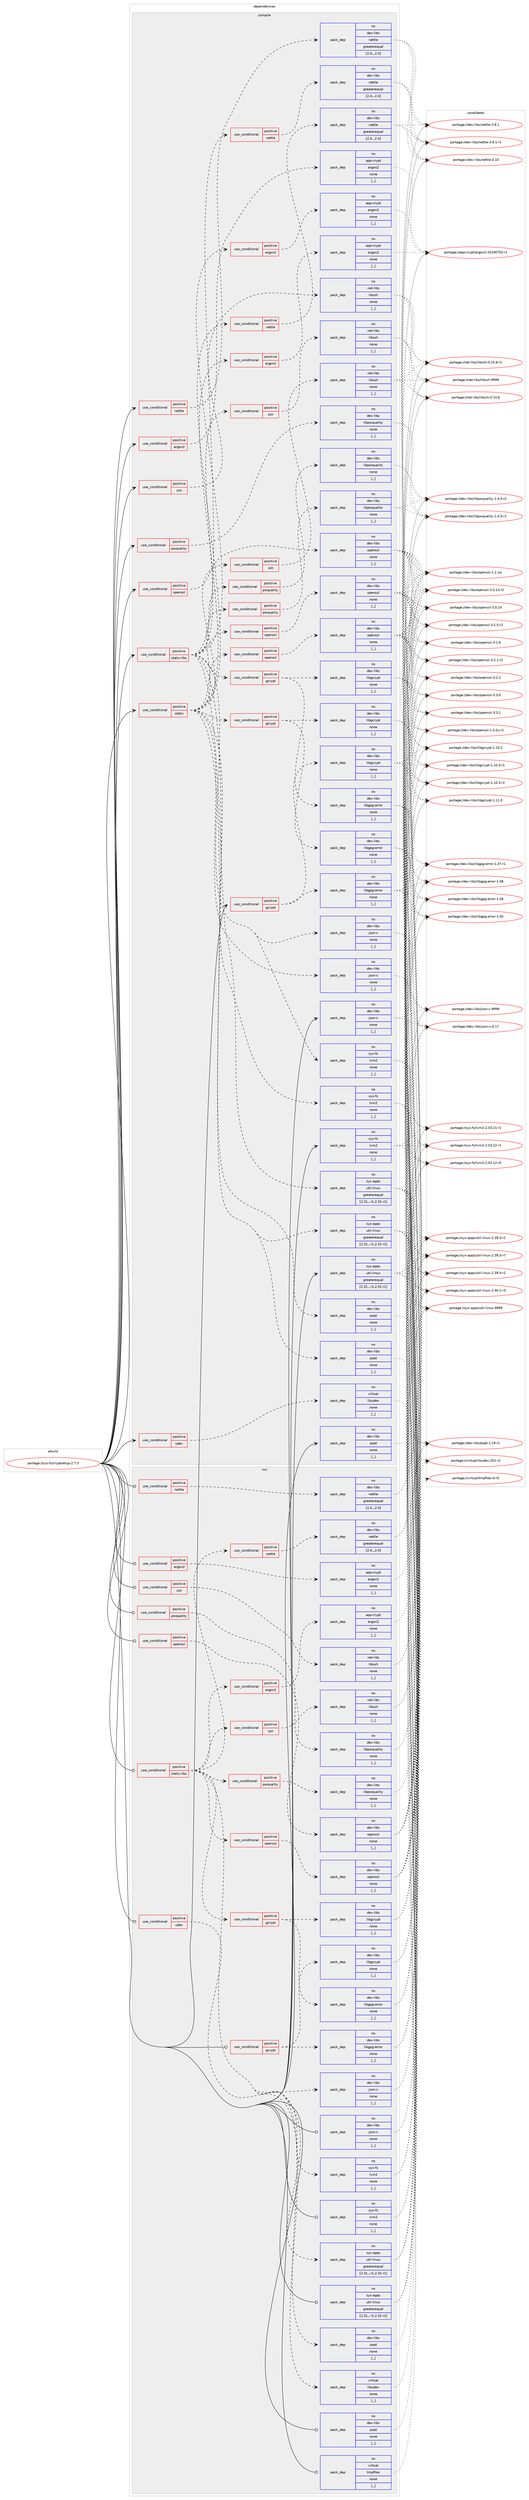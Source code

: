 digraph prolog {

# *************
# Graph options
# *************

newrank=true;
concentrate=true;
compound=true;
graph [rankdir=LR,fontname=Helvetica,fontsize=10,ranksep=1.5];#, ranksep=2.5, nodesep=0.2];
edge  [arrowhead=vee];
node  [fontname=Helvetica,fontsize=10];

# **********
# The ebuild
# **********

subgraph cluster_leftcol {
color=gray;
rank=same;
label=<<i>ebuild</i>>;
id [label="portage://sys-fs/cryptsetup-2.7.3", color=red, width=4, href="../sys-fs/cryptsetup-2.7.3.svg"];
}

# ****************
# The dependencies
# ****************

subgraph cluster_midcol {
color=gray;
label=<<i>dependencies</i>>;
subgraph cluster_compile {
fillcolor="#eeeeee";
style=filled;
label=<<i>compile</i>>;
subgraph cond113356 {
dependency426149 [label=<<TABLE BORDER="0" CELLBORDER="1" CELLSPACING="0" CELLPADDING="4"><TR><TD ROWSPAN="3" CELLPADDING="10">use_conditional</TD></TR><TR><TD>positive</TD></TR><TR><TD>argon2</TD></TR></TABLE>>, shape=none, color=red];
subgraph pack309894 {
dependency426150 [label=<<TABLE BORDER="0" CELLBORDER="1" CELLSPACING="0" CELLPADDING="4" WIDTH="220"><TR><TD ROWSPAN="6" CELLPADDING="30">pack_dep</TD></TR><TR><TD WIDTH="110">no</TD></TR><TR><TD>app-crypt</TD></TR><TR><TD>argon2</TD></TR><TR><TD>none</TD></TR><TR><TD>[,,]</TD></TR></TABLE>>, shape=none, color=blue];
}
dependency426149:e -> dependency426150:w [weight=20,style="dashed",arrowhead="vee"];
}
id:e -> dependency426149:w [weight=20,style="solid",arrowhead="vee"];
subgraph cond113357 {
dependency426151 [label=<<TABLE BORDER="0" CELLBORDER="1" CELLSPACING="0" CELLPADDING="4"><TR><TD ROWSPAN="3" CELLPADDING="10">use_conditional</TD></TR><TR><TD>positive</TD></TR><TR><TD>gcrypt</TD></TR></TABLE>>, shape=none, color=red];
subgraph pack309895 {
dependency426152 [label=<<TABLE BORDER="0" CELLBORDER="1" CELLSPACING="0" CELLPADDING="4" WIDTH="220"><TR><TD ROWSPAN="6" CELLPADDING="30">pack_dep</TD></TR><TR><TD WIDTH="110">no</TD></TR><TR><TD>dev-libs</TD></TR><TR><TD>libgcrypt</TD></TR><TR><TD>none</TD></TR><TR><TD>[,,]</TD></TR></TABLE>>, shape=none, color=blue];
}
dependency426151:e -> dependency426152:w [weight=20,style="dashed",arrowhead="vee"];
subgraph pack309896 {
dependency426153 [label=<<TABLE BORDER="0" CELLBORDER="1" CELLSPACING="0" CELLPADDING="4" WIDTH="220"><TR><TD ROWSPAN="6" CELLPADDING="30">pack_dep</TD></TR><TR><TD WIDTH="110">no</TD></TR><TR><TD>dev-libs</TD></TR><TR><TD>libgpg-error</TD></TR><TR><TD>none</TD></TR><TR><TD>[,,]</TD></TR></TABLE>>, shape=none, color=blue];
}
dependency426151:e -> dependency426153:w [weight=20,style="dashed",arrowhead="vee"];
}
id:e -> dependency426151:w [weight=20,style="solid",arrowhead="vee"];
subgraph cond113358 {
dependency426154 [label=<<TABLE BORDER="0" CELLBORDER="1" CELLSPACING="0" CELLPADDING="4"><TR><TD ROWSPAN="3" CELLPADDING="10">use_conditional</TD></TR><TR><TD>positive</TD></TR><TR><TD>nettle</TD></TR></TABLE>>, shape=none, color=red];
subgraph pack309897 {
dependency426155 [label=<<TABLE BORDER="0" CELLBORDER="1" CELLSPACING="0" CELLPADDING="4" WIDTH="220"><TR><TD ROWSPAN="6" CELLPADDING="30">pack_dep</TD></TR><TR><TD WIDTH="110">no</TD></TR><TR><TD>dev-libs</TD></TR><TR><TD>nettle</TD></TR><TR><TD>greaterequal</TD></TR><TR><TD>[2.4,,,2.4]</TD></TR></TABLE>>, shape=none, color=blue];
}
dependency426154:e -> dependency426155:w [weight=20,style="dashed",arrowhead="vee"];
}
id:e -> dependency426154:w [weight=20,style="solid",arrowhead="vee"];
subgraph cond113359 {
dependency426156 [label=<<TABLE BORDER="0" CELLBORDER="1" CELLSPACING="0" CELLPADDING="4"><TR><TD ROWSPAN="3" CELLPADDING="10">use_conditional</TD></TR><TR><TD>positive</TD></TR><TR><TD>openssl</TD></TR></TABLE>>, shape=none, color=red];
subgraph pack309898 {
dependency426157 [label=<<TABLE BORDER="0" CELLBORDER="1" CELLSPACING="0" CELLPADDING="4" WIDTH="220"><TR><TD ROWSPAN="6" CELLPADDING="30">pack_dep</TD></TR><TR><TD WIDTH="110">no</TD></TR><TR><TD>dev-libs</TD></TR><TR><TD>openssl</TD></TR><TR><TD>none</TD></TR><TR><TD>[,,]</TD></TR></TABLE>>, shape=none, color=blue];
}
dependency426156:e -> dependency426157:w [weight=20,style="dashed",arrowhead="vee"];
}
id:e -> dependency426156:w [weight=20,style="solid",arrowhead="vee"];
subgraph cond113360 {
dependency426158 [label=<<TABLE BORDER="0" CELLBORDER="1" CELLSPACING="0" CELLPADDING="4"><TR><TD ROWSPAN="3" CELLPADDING="10">use_conditional</TD></TR><TR><TD>positive</TD></TR><TR><TD>pwquality</TD></TR></TABLE>>, shape=none, color=red];
subgraph pack309899 {
dependency426159 [label=<<TABLE BORDER="0" CELLBORDER="1" CELLSPACING="0" CELLPADDING="4" WIDTH="220"><TR><TD ROWSPAN="6" CELLPADDING="30">pack_dep</TD></TR><TR><TD WIDTH="110">no</TD></TR><TR><TD>dev-libs</TD></TR><TR><TD>libpwquality</TD></TR><TR><TD>none</TD></TR><TR><TD>[,,]</TD></TR></TABLE>>, shape=none, color=blue];
}
dependency426158:e -> dependency426159:w [weight=20,style="dashed",arrowhead="vee"];
}
id:e -> dependency426158:w [weight=20,style="solid",arrowhead="vee"];
subgraph cond113361 {
dependency426160 [label=<<TABLE BORDER="0" CELLBORDER="1" CELLSPACING="0" CELLPADDING="4"><TR><TD ROWSPAN="3" CELLPADDING="10">use_conditional</TD></TR><TR><TD>positive</TD></TR><TR><TD>ssh</TD></TR></TABLE>>, shape=none, color=red];
subgraph pack309900 {
dependency426161 [label=<<TABLE BORDER="0" CELLBORDER="1" CELLSPACING="0" CELLPADDING="4" WIDTH="220"><TR><TD ROWSPAN="6" CELLPADDING="30">pack_dep</TD></TR><TR><TD WIDTH="110">no</TD></TR><TR><TD>net-libs</TD></TR><TR><TD>libssh</TD></TR><TR><TD>none</TD></TR><TR><TD>[,,]</TD></TR></TABLE>>, shape=none, color=blue];
}
dependency426160:e -> dependency426161:w [weight=20,style="dashed",arrowhead="vee"];
}
id:e -> dependency426160:w [weight=20,style="solid",arrowhead="vee"];
subgraph cond113362 {
dependency426162 [label=<<TABLE BORDER="0" CELLBORDER="1" CELLSPACING="0" CELLPADDING="4"><TR><TD ROWSPAN="3" CELLPADDING="10">use_conditional</TD></TR><TR><TD>positive</TD></TR><TR><TD>static</TD></TR></TABLE>>, shape=none, color=red];
subgraph pack309901 {
dependency426163 [label=<<TABLE BORDER="0" CELLBORDER="1" CELLSPACING="0" CELLPADDING="4" WIDTH="220"><TR><TD ROWSPAN="6" CELLPADDING="30">pack_dep</TD></TR><TR><TD WIDTH="110">no</TD></TR><TR><TD>dev-libs</TD></TR><TR><TD>json-c</TD></TR><TR><TD>none</TD></TR><TR><TD>[,,]</TD></TR></TABLE>>, shape=none, color=blue];
}
dependency426162:e -> dependency426163:w [weight=20,style="dashed",arrowhead="vee"];
subgraph pack309902 {
dependency426164 [label=<<TABLE BORDER="0" CELLBORDER="1" CELLSPACING="0" CELLPADDING="4" WIDTH="220"><TR><TD ROWSPAN="6" CELLPADDING="30">pack_dep</TD></TR><TR><TD WIDTH="110">no</TD></TR><TR><TD>dev-libs</TD></TR><TR><TD>popt</TD></TR><TR><TD>none</TD></TR><TR><TD>[,,]</TD></TR></TABLE>>, shape=none, color=blue];
}
dependency426162:e -> dependency426164:w [weight=20,style="dashed",arrowhead="vee"];
subgraph pack309903 {
dependency426165 [label=<<TABLE BORDER="0" CELLBORDER="1" CELLSPACING="0" CELLPADDING="4" WIDTH="220"><TR><TD ROWSPAN="6" CELLPADDING="30">pack_dep</TD></TR><TR><TD WIDTH="110">no</TD></TR><TR><TD>sys-apps</TD></TR><TR><TD>util-linux</TD></TR><TR><TD>greaterequal</TD></TR><TR><TD>[2.31,,-r1,2.31-r1]</TD></TR></TABLE>>, shape=none, color=blue];
}
dependency426162:e -> dependency426165:w [weight=20,style="dashed",arrowhead="vee"];
subgraph cond113363 {
dependency426166 [label=<<TABLE BORDER="0" CELLBORDER="1" CELLSPACING="0" CELLPADDING="4"><TR><TD ROWSPAN="3" CELLPADDING="10">use_conditional</TD></TR><TR><TD>positive</TD></TR><TR><TD>argon2</TD></TR></TABLE>>, shape=none, color=red];
subgraph pack309904 {
dependency426167 [label=<<TABLE BORDER="0" CELLBORDER="1" CELLSPACING="0" CELLPADDING="4" WIDTH="220"><TR><TD ROWSPAN="6" CELLPADDING="30">pack_dep</TD></TR><TR><TD WIDTH="110">no</TD></TR><TR><TD>app-crypt</TD></TR><TR><TD>argon2</TD></TR><TR><TD>none</TD></TR><TR><TD>[,,]</TD></TR></TABLE>>, shape=none, color=blue];
}
dependency426166:e -> dependency426167:w [weight=20,style="dashed",arrowhead="vee"];
}
dependency426162:e -> dependency426166:w [weight=20,style="dashed",arrowhead="vee"];
subgraph cond113364 {
dependency426168 [label=<<TABLE BORDER="0" CELLBORDER="1" CELLSPACING="0" CELLPADDING="4"><TR><TD ROWSPAN="3" CELLPADDING="10">use_conditional</TD></TR><TR><TD>positive</TD></TR><TR><TD>gcrypt</TD></TR></TABLE>>, shape=none, color=red];
subgraph pack309905 {
dependency426169 [label=<<TABLE BORDER="0" CELLBORDER="1" CELLSPACING="0" CELLPADDING="4" WIDTH="220"><TR><TD ROWSPAN="6" CELLPADDING="30">pack_dep</TD></TR><TR><TD WIDTH="110">no</TD></TR><TR><TD>dev-libs</TD></TR><TR><TD>libgcrypt</TD></TR><TR><TD>none</TD></TR><TR><TD>[,,]</TD></TR></TABLE>>, shape=none, color=blue];
}
dependency426168:e -> dependency426169:w [weight=20,style="dashed",arrowhead="vee"];
subgraph pack309906 {
dependency426170 [label=<<TABLE BORDER="0" CELLBORDER="1" CELLSPACING="0" CELLPADDING="4" WIDTH="220"><TR><TD ROWSPAN="6" CELLPADDING="30">pack_dep</TD></TR><TR><TD WIDTH="110">no</TD></TR><TR><TD>dev-libs</TD></TR><TR><TD>libgpg-error</TD></TR><TR><TD>none</TD></TR><TR><TD>[,,]</TD></TR></TABLE>>, shape=none, color=blue];
}
dependency426168:e -> dependency426170:w [weight=20,style="dashed",arrowhead="vee"];
}
dependency426162:e -> dependency426168:w [weight=20,style="dashed",arrowhead="vee"];
subgraph cond113365 {
dependency426171 [label=<<TABLE BORDER="0" CELLBORDER="1" CELLSPACING="0" CELLPADDING="4"><TR><TD ROWSPAN="3" CELLPADDING="10">use_conditional</TD></TR><TR><TD>positive</TD></TR><TR><TD>nettle</TD></TR></TABLE>>, shape=none, color=red];
subgraph pack309907 {
dependency426172 [label=<<TABLE BORDER="0" CELLBORDER="1" CELLSPACING="0" CELLPADDING="4" WIDTH="220"><TR><TD ROWSPAN="6" CELLPADDING="30">pack_dep</TD></TR><TR><TD WIDTH="110">no</TD></TR><TR><TD>dev-libs</TD></TR><TR><TD>nettle</TD></TR><TR><TD>greaterequal</TD></TR><TR><TD>[2.4,,,2.4]</TD></TR></TABLE>>, shape=none, color=blue];
}
dependency426171:e -> dependency426172:w [weight=20,style="dashed",arrowhead="vee"];
}
dependency426162:e -> dependency426171:w [weight=20,style="dashed",arrowhead="vee"];
subgraph cond113366 {
dependency426173 [label=<<TABLE BORDER="0" CELLBORDER="1" CELLSPACING="0" CELLPADDING="4"><TR><TD ROWSPAN="3" CELLPADDING="10">use_conditional</TD></TR><TR><TD>positive</TD></TR><TR><TD>openssl</TD></TR></TABLE>>, shape=none, color=red];
subgraph pack309908 {
dependency426174 [label=<<TABLE BORDER="0" CELLBORDER="1" CELLSPACING="0" CELLPADDING="4" WIDTH="220"><TR><TD ROWSPAN="6" CELLPADDING="30">pack_dep</TD></TR><TR><TD WIDTH="110">no</TD></TR><TR><TD>dev-libs</TD></TR><TR><TD>openssl</TD></TR><TR><TD>none</TD></TR><TR><TD>[,,]</TD></TR></TABLE>>, shape=none, color=blue];
}
dependency426173:e -> dependency426174:w [weight=20,style="dashed",arrowhead="vee"];
}
dependency426162:e -> dependency426173:w [weight=20,style="dashed",arrowhead="vee"];
subgraph cond113367 {
dependency426175 [label=<<TABLE BORDER="0" CELLBORDER="1" CELLSPACING="0" CELLPADDING="4"><TR><TD ROWSPAN="3" CELLPADDING="10">use_conditional</TD></TR><TR><TD>positive</TD></TR><TR><TD>pwquality</TD></TR></TABLE>>, shape=none, color=red];
subgraph pack309909 {
dependency426176 [label=<<TABLE BORDER="0" CELLBORDER="1" CELLSPACING="0" CELLPADDING="4" WIDTH="220"><TR><TD ROWSPAN="6" CELLPADDING="30">pack_dep</TD></TR><TR><TD WIDTH="110">no</TD></TR><TR><TD>dev-libs</TD></TR><TR><TD>libpwquality</TD></TR><TR><TD>none</TD></TR><TR><TD>[,,]</TD></TR></TABLE>>, shape=none, color=blue];
}
dependency426175:e -> dependency426176:w [weight=20,style="dashed",arrowhead="vee"];
}
dependency426162:e -> dependency426175:w [weight=20,style="dashed",arrowhead="vee"];
subgraph cond113368 {
dependency426177 [label=<<TABLE BORDER="0" CELLBORDER="1" CELLSPACING="0" CELLPADDING="4"><TR><TD ROWSPAN="3" CELLPADDING="10">use_conditional</TD></TR><TR><TD>positive</TD></TR><TR><TD>ssh</TD></TR></TABLE>>, shape=none, color=red];
subgraph pack309910 {
dependency426178 [label=<<TABLE BORDER="0" CELLBORDER="1" CELLSPACING="0" CELLPADDING="4" WIDTH="220"><TR><TD ROWSPAN="6" CELLPADDING="30">pack_dep</TD></TR><TR><TD WIDTH="110">no</TD></TR><TR><TD>net-libs</TD></TR><TR><TD>libssh</TD></TR><TR><TD>none</TD></TR><TR><TD>[,,]</TD></TR></TABLE>>, shape=none, color=blue];
}
dependency426177:e -> dependency426178:w [weight=20,style="dashed",arrowhead="vee"];
}
dependency426162:e -> dependency426177:w [weight=20,style="dashed",arrowhead="vee"];
subgraph pack309911 {
dependency426179 [label=<<TABLE BORDER="0" CELLBORDER="1" CELLSPACING="0" CELLPADDING="4" WIDTH="220"><TR><TD ROWSPAN="6" CELLPADDING="30">pack_dep</TD></TR><TR><TD WIDTH="110">no</TD></TR><TR><TD>sys-fs</TD></TR><TR><TD>lvm2</TD></TR><TR><TD>none</TD></TR><TR><TD>[,,]</TD></TR></TABLE>>, shape=none, color=blue];
}
dependency426162:e -> dependency426179:w [weight=20,style="dashed",arrowhead="vee"];
}
id:e -> dependency426162:w [weight=20,style="solid",arrowhead="vee"];
subgraph cond113369 {
dependency426180 [label=<<TABLE BORDER="0" CELLBORDER="1" CELLSPACING="0" CELLPADDING="4"><TR><TD ROWSPAN="3" CELLPADDING="10">use_conditional</TD></TR><TR><TD>positive</TD></TR><TR><TD>static-libs</TD></TR></TABLE>>, shape=none, color=red];
subgraph pack309912 {
dependency426181 [label=<<TABLE BORDER="0" CELLBORDER="1" CELLSPACING="0" CELLPADDING="4" WIDTH="220"><TR><TD ROWSPAN="6" CELLPADDING="30">pack_dep</TD></TR><TR><TD WIDTH="110">no</TD></TR><TR><TD>dev-libs</TD></TR><TR><TD>json-c</TD></TR><TR><TD>none</TD></TR><TR><TD>[,,]</TD></TR></TABLE>>, shape=none, color=blue];
}
dependency426180:e -> dependency426181:w [weight=20,style="dashed",arrowhead="vee"];
subgraph pack309913 {
dependency426182 [label=<<TABLE BORDER="0" CELLBORDER="1" CELLSPACING="0" CELLPADDING="4" WIDTH="220"><TR><TD ROWSPAN="6" CELLPADDING="30">pack_dep</TD></TR><TR><TD WIDTH="110">no</TD></TR><TR><TD>dev-libs</TD></TR><TR><TD>popt</TD></TR><TR><TD>none</TD></TR><TR><TD>[,,]</TD></TR></TABLE>>, shape=none, color=blue];
}
dependency426180:e -> dependency426182:w [weight=20,style="dashed",arrowhead="vee"];
subgraph pack309914 {
dependency426183 [label=<<TABLE BORDER="0" CELLBORDER="1" CELLSPACING="0" CELLPADDING="4" WIDTH="220"><TR><TD ROWSPAN="6" CELLPADDING="30">pack_dep</TD></TR><TR><TD WIDTH="110">no</TD></TR><TR><TD>sys-apps</TD></TR><TR><TD>util-linux</TD></TR><TR><TD>greaterequal</TD></TR><TR><TD>[2.31,,-r1,2.31-r1]</TD></TR></TABLE>>, shape=none, color=blue];
}
dependency426180:e -> dependency426183:w [weight=20,style="dashed",arrowhead="vee"];
subgraph cond113370 {
dependency426184 [label=<<TABLE BORDER="0" CELLBORDER="1" CELLSPACING="0" CELLPADDING="4"><TR><TD ROWSPAN="3" CELLPADDING="10">use_conditional</TD></TR><TR><TD>positive</TD></TR><TR><TD>argon2</TD></TR></TABLE>>, shape=none, color=red];
subgraph pack309915 {
dependency426185 [label=<<TABLE BORDER="0" CELLBORDER="1" CELLSPACING="0" CELLPADDING="4" WIDTH="220"><TR><TD ROWSPAN="6" CELLPADDING="30">pack_dep</TD></TR><TR><TD WIDTH="110">no</TD></TR><TR><TD>app-crypt</TD></TR><TR><TD>argon2</TD></TR><TR><TD>none</TD></TR><TR><TD>[,,]</TD></TR></TABLE>>, shape=none, color=blue];
}
dependency426184:e -> dependency426185:w [weight=20,style="dashed",arrowhead="vee"];
}
dependency426180:e -> dependency426184:w [weight=20,style="dashed",arrowhead="vee"];
subgraph cond113371 {
dependency426186 [label=<<TABLE BORDER="0" CELLBORDER="1" CELLSPACING="0" CELLPADDING="4"><TR><TD ROWSPAN="3" CELLPADDING="10">use_conditional</TD></TR><TR><TD>positive</TD></TR><TR><TD>gcrypt</TD></TR></TABLE>>, shape=none, color=red];
subgraph pack309916 {
dependency426187 [label=<<TABLE BORDER="0" CELLBORDER="1" CELLSPACING="0" CELLPADDING="4" WIDTH="220"><TR><TD ROWSPAN="6" CELLPADDING="30">pack_dep</TD></TR><TR><TD WIDTH="110">no</TD></TR><TR><TD>dev-libs</TD></TR><TR><TD>libgcrypt</TD></TR><TR><TD>none</TD></TR><TR><TD>[,,]</TD></TR></TABLE>>, shape=none, color=blue];
}
dependency426186:e -> dependency426187:w [weight=20,style="dashed",arrowhead="vee"];
subgraph pack309917 {
dependency426188 [label=<<TABLE BORDER="0" CELLBORDER="1" CELLSPACING="0" CELLPADDING="4" WIDTH="220"><TR><TD ROWSPAN="6" CELLPADDING="30">pack_dep</TD></TR><TR><TD WIDTH="110">no</TD></TR><TR><TD>dev-libs</TD></TR><TR><TD>libgpg-error</TD></TR><TR><TD>none</TD></TR><TR><TD>[,,]</TD></TR></TABLE>>, shape=none, color=blue];
}
dependency426186:e -> dependency426188:w [weight=20,style="dashed",arrowhead="vee"];
}
dependency426180:e -> dependency426186:w [weight=20,style="dashed",arrowhead="vee"];
subgraph cond113372 {
dependency426189 [label=<<TABLE BORDER="0" CELLBORDER="1" CELLSPACING="0" CELLPADDING="4"><TR><TD ROWSPAN="3" CELLPADDING="10">use_conditional</TD></TR><TR><TD>positive</TD></TR><TR><TD>nettle</TD></TR></TABLE>>, shape=none, color=red];
subgraph pack309918 {
dependency426190 [label=<<TABLE BORDER="0" CELLBORDER="1" CELLSPACING="0" CELLPADDING="4" WIDTH="220"><TR><TD ROWSPAN="6" CELLPADDING="30">pack_dep</TD></TR><TR><TD WIDTH="110">no</TD></TR><TR><TD>dev-libs</TD></TR><TR><TD>nettle</TD></TR><TR><TD>greaterequal</TD></TR><TR><TD>[2.4,,,2.4]</TD></TR></TABLE>>, shape=none, color=blue];
}
dependency426189:e -> dependency426190:w [weight=20,style="dashed",arrowhead="vee"];
}
dependency426180:e -> dependency426189:w [weight=20,style="dashed",arrowhead="vee"];
subgraph cond113373 {
dependency426191 [label=<<TABLE BORDER="0" CELLBORDER="1" CELLSPACING="0" CELLPADDING="4"><TR><TD ROWSPAN="3" CELLPADDING="10">use_conditional</TD></TR><TR><TD>positive</TD></TR><TR><TD>openssl</TD></TR></TABLE>>, shape=none, color=red];
subgraph pack309919 {
dependency426192 [label=<<TABLE BORDER="0" CELLBORDER="1" CELLSPACING="0" CELLPADDING="4" WIDTH="220"><TR><TD ROWSPAN="6" CELLPADDING="30">pack_dep</TD></TR><TR><TD WIDTH="110">no</TD></TR><TR><TD>dev-libs</TD></TR><TR><TD>openssl</TD></TR><TR><TD>none</TD></TR><TR><TD>[,,]</TD></TR></TABLE>>, shape=none, color=blue];
}
dependency426191:e -> dependency426192:w [weight=20,style="dashed",arrowhead="vee"];
}
dependency426180:e -> dependency426191:w [weight=20,style="dashed",arrowhead="vee"];
subgraph cond113374 {
dependency426193 [label=<<TABLE BORDER="0" CELLBORDER="1" CELLSPACING="0" CELLPADDING="4"><TR><TD ROWSPAN="3" CELLPADDING="10">use_conditional</TD></TR><TR><TD>positive</TD></TR><TR><TD>pwquality</TD></TR></TABLE>>, shape=none, color=red];
subgraph pack309920 {
dependency426194 [label=<<TABLE BORDER="0" CELLBORDER="1" CELLSPACING="0" CELLPADDING="4" WIDTH="220"><TR><TD ROWSPAN="6" CELLPADDING="30">pack_dep</TD></TR><TR><TD WIDTH="110">no</TD></TR><TR><TD>dev-libs</TD></TR><TR><TD>libpwquality</TD></TR><TR><TD>none</TD></TR><TR><TD>[,,]</TD></TR></TABLE>>, shape=none, color=blue];
}
dependency426193:e -> dependency426194:w [weight=20,style="dashed",arrowhead="vee"];
}
dependency426180:e -> dependency426193:w [weight=20,style="dashed",arrowhead="vee"];
subgraph cond113375 {
dependency426195 [label=<<TABLE BORDER="0" CELLBORDER="1" CELLSPACING="0" CELLPADDING="4"><TR><TD ROWSPAN="3" CELLPADDING="10">use_conditional</TD></TR><TR><TD>positive</TD></TR><TR><TD>ssh</TD></TR></TABLE>>, shape=none, color=red];
subgraph pack309921 {
dependency426196 [label=<<TABLE BORDER="0" CELLBORDER="1" CELLSPACING="0" CELLPADDING="4" WIDTH="220"><TR><TD ROWSPAN="6" CELLPADDING="30">pack_dep</TD></TR><TR><TD WIDTH="110">no</TD></TR><TR><TD>net-libs</TD></TR><TR><TD>libssh</TD></TR><TR><TD>none</TD></TR><TR><TD>[,,]</TD></TR></TABLE>>, shape=none, color=blue];
}
dependency426195:e -> dependency426196:w [weight=20,style="dashed",arrowhead="vee"];
}
dependency426180:e -> dependency426195:w [weight=20,style="dashed",arrowhead="vee"];
subgraph pack309922 {
dependency426197 [label=<<TABLE BORDER="0" CELLBORDER="1" CELLSPACING="0" CELLPADDING="4" WIDTH="220"><TR><TD ROWSPAN="6" CELLPADDING="30">pack_dep</TD></TR><TR><TD WIDTH="110">no</TD></TR><TR><TD>sys-fs</TD></TR><TR><TD>lvm2</TD></TR><TR><TD>none</TD></TR><TR><TD>[,,]</TD></TR></TABLE>>, shape=none, color=blue];
}
dependency426180:e -> dependency426197:w [weight=20,style="dashed",arrowhead="vee"];
}
id:e -> dependency426180:w [weight=20,style="solid",arrowhead="vee"];
subgraph cond113376 {
dependency426198 [label=<<TABLE BORDER="0" CELLBORDER="1" CELLSPACING="0" CELLPADDING="4"><TR><TD ROWSPAN="3" CELLPADDING="10">use_conditional</TD></TR><TR><TD>positive</TD></TR><TR><TD>udev</TD></TR></TABLE>>, shape=none, color=red];
subgraph pack309923 {
dependency426199 [label=<<TABLE BORDER="0" CELLBORDER="1" CELLSPACING="0" CELLPADDING="4" WIDTH="220"><TR><TD ROWSPAN="6" CELLPADDING="30">pack_dep</TD></TR><TR><TD WIDTH="110">no</TD></TR><TR><TD>virtual</TD></TR><TR><TD>libudev</TD></TR><TR><TD>none</TD></TR><TR><TD>[,,]</TD></TR></TABLE>>, shape=none, color=blue];
}
dependency426198:e -> dependency426199:w [weight=20,style="dashed",arrowhead="vee"];
}
id:e -> dependency426198:w [weight=20,style="solid",arrowhead="vee"];
subgraph pack309924 {
dependency426200 [label=<<TABLE BORDER="0" CELLBORDER="1" CELLSPACING="0" CELLPADDING="4" WIDTH="220"><TR><TD ROWSPAN="6" CELLPADDING="30">pack_dep</TD></TR><TR><TD WIDTH="110">no</TD></TR><TR><TD>dev-libs</TD></TR><TR><TD>json-c</TD></TR><TR><TD>none</TD></TR><TR><TD>[,,]</TD></TR></TABLE>>, shape=none, color=blue];
}
id:e -> dependency426200:w [weight=20,style="solid",arrowhead="vee"];
subgraph pack309925 {
dependency426201 [label=<<TABLE BORDER="0" CELLBORDER="1" CELLSPACING="0" CELLPADDING="4" WIDTH="220"><TR><TD ROWSPAN="6" CELLPADDING="30">pack_dep</TD></TR><TR><TD WIDTH="110">no</TD></TR><TR><TD>dev-libs</TD></TR><TR><TD>popt</TD></TR><TR><TD>none</TD></TR><TR><TD>[,,]</TD></TR></TABLE>>, shape=none, color=blue];
}
id:e -> dependency426201:w [weight=20,style="solid",arrowhead="vee"];
subgraph pack309926 {
dependency426202 [label=<<TABLE BORDER="0" CELLBORDER="1" CELLSPACING="0" CELLPADDING="4" WIDTH="220"><TR><TD ROWSPAN="6" CELLPADDING="30">pack_dep</TD></TR><TR><TD WIDTH="110">no</TD></TR><TR><TD>sys-apps</TD></TR><TR><TD>util-linux</TD></TR><TR><TD>greaterequal</TD></TR><TR><TD>[2.31,,-r1,2.31-r1]</TD></TR></TABLE>>, shape=none, color=blue];
}
id:e -> dependency426202:w [weight=20,style="solid",arrowhead="vee"];
subgraph pack309927 {
dependency426203 [label=<<TABLE BORDER="0" CELLBORDER="1" CELLSPACING="0" CELLPADDING="4" WIDTH="220"><TR><TD ROWSPAN="6" CELLPADDING="30">pack_dep</TD></TR><TR><TD WIDTH="110">no</TD></TR><TR><TD>sys-fs</TD></TR><TR><TD>lvm2</TD></TR><TR><TD>none</TD></TR><TR><TD>[,,]</TD></TR></TABLE>>, shape=none, color=blue];
}
id:e -> dependency426203:w [weight=20,style="solid",arrowhead="vee"];
}
subgraph cluster_compileandrun {
fillcolor="#eeeeee";
style=filled;
label=<<i>compile and run</i>>;
}
subgraph cluster_run {
fillcolor="#eeeeee";
style=filled;
label=<<i>run</i>>;
subgraph cond113377 {
dependency426204 [label=<<TABLE BORDER="0" CELLBORDER="1" CELLSPACING="0" CELLPADDING="4"><TR><TD ROWSPAN="3" CELLPADDING="10">use_conditional</TD></TR><TR><TD>positive</TD></TR><TR><TD>argon2</TD></TR></TABLE>>, shape=none, color=red];
subgraph pack309928 {
dependency426205 [label=<<TABLE BORDER="0" CELLBORDER="1" CELLSPACING="0" CELLPADDING="4" WIDTH="220"><TR><TD ROWSPAN="6" CELLPADDING="30">pack_dep</TD></TR><TR><TD WIDTH="110">no</TD></TR><TR><TD>app-crypt</TD></TR><TR><TD>argon2</TD></TR><TR><TD>none</TD></TR><TR><TD>[,,]</TD></TR></TABLE>>, shape=none, color=blue];
}
dependency426204:e -> dependency426205:w [weight=20,style="dashed",arrowhead="vee"];
}
id:e -> dependency426204:w [weight=20,style="solid",arrowhead="odot"];
subgraph cond113378 {
dependency426206 [label=<<TABLE BORDER="0" CELLBORDER="1" CELLSPACING="0" CELLPADDING="4"><TR><TD ROWSPAN="3" CELLPADDING="10">use_conditional</TD></TR><TR><TD>positive</TD></TR><TR><TD>gcrypt</TD></TR></TABLE>>, shape=none, color=red];
subgraph pack309929 {
dependency426207 [label=<<TABLE BORDER="0" CELLBORDER="1" CELLSPACING="0" CELLPADDING="4" WIDTH="220"><TR><TD ROWSPAN="6" CELLPADDING="30">pack_dep</TD></TR><TR><TD WIDTH="110">no</TD></TR><TR><TD>dev-libs</TD></TR><TR><TD>libgcrypt</TD></TR><TR><TD>none</TD></TR><TR><TD>[,,]</TD></TR></TABLE>>, shape=none, color=blue];
}
dependency426206:e -> dependency426207:w [weight=20,style="dashed",arrowhead="vee"];
subgraph pack309930 {
dependency426208 [label=<<TABLE BORDER="0" CELLBORDER="1" CELLSPACING="0" CELLPADDING="4" WIDTH="220"><TR><TD ROWSPAN="6" CELLPADDING="30">pack_dep</TD></TR><TR><TD WIDTH="110">no</TD></TR><TR><TD>dev-libs</TD></TR><TR><TD>libgpg-error</TD></TR><TR><TD>none</TD></TR><TR><TD>[,,]</TD></TR></TABLE>>, shape=none, color=blue];
}
dependency426206:e -> dependency426208:w [weight=20,style="dashed",arrowhead="vee"];
}
id:e -> dependency426206:w [weight=20,style="solid",arrowhead="odot"];
subgraph cond113379 {
dependency426209 [label=<<TABLE BORDER="0" CELLBORDER="1" CELLSPACING="0" CELLPADDING="4"><TR><TD ROWSPAN="3" CELLPADDING="10">use_conditional</TD></TR><TR><TD>positive</TD></TR><TR><TD>nettle</TD></TR></TABLE>>, shape=none, color=red];
subgraph pack309931 {
dependency426210 [label=<<TABLE BORDER="0" CELLBORDER="1" CELLSPACING="0" CELLPADDING="4" WIDTH="220"><TR><TD ROWSPAN="6" CELLPADDING="30">pack_dep</TD></TR><TR><TD WIDTH="110">no</TD></TR><TR><TD>dev-libs</TD></TR><TR><TD>nettle</TD></TR><TR><TD>greaterequal</TD></TR><TR><TD>[2.4,,,2.4]</TD></TR></TABLE>>, shape=none, color=blue];
}
dependency426209:e -> dependency426210:w [weight=20,style="dashed",arrowhead="vee"];
}
id:e -> dependency426209:w [weight=20,style="solid",arrowhead="odot"];
subgraph cond113380 {
dependency426211 [label=<<TABLE BORDER="0" CELLBORDER="1" CELLSPACING="0" CELLPADDING="4"><TR><TD ROWSPAN="3" CELLPADDING="10">use_conditional</TD></TR><TR><TD>positive</TD></TR><TR><TD>openssl</TD></TR></TABLE>>, shape=none, color=red];
subgraph pack309932 {
dependency426212 [label=<<TABLE BORDER="0" CELLBORDER="1" CELLSPACING="0" CELLPADDING="4" WIDTH="220"><TR><TD ROWSPAN="6" CELLPADDING="30">pack_dep</TD></TR><TR><TD WIDTH="110">no</TD></TR><TR><TD>dev-libs</TD></TR><TR><TD>openssl</TD></TR><TR><TD>none</TD></TR><TR><TD>[,,]</TD></TR></TABLE>>, shape=none, color=blue];
}
dependency426211:e -> dependency426212:w [weight=20,style="dashed",arrowhead="vee"];
}
id:e -> dependency426211:w [weight=20,style="solid",arrowhead="odot"];
subgraph cond113381 {
dependency426213 [label=<<TABLE BORDER="0" CELLBORDER="1" CELLSPACING="0" CELLPADDING="4"><TR><TD ROWSPAN="3" CELLPADDING="10">use_conditional</TD></TR><TR><TD>positive</TD></TR><TR><TD>pwquality</TD></TR></TABLE>>, shape=none, color=red];
subgraph pack309933 {
dependency426214 [label=<<TABLE BORDER="0" CELLBORDER="1" CELLSPACING="0" CELLPADDING="4" WIDTH="220"><TR><TD ROWSPAN="6" CELLPADDING="30">pack_dep</TD></TR><TR><TD WIDTH="110">no</TD></TR><TR><TD>dev-libs</TD></TR><TR><TD>libpwquality</TD></TR><TR><TD>none</TD></TR><TR><TD>[,,]</TD></TR></TABLE>>, shape=none, color=blue];
}
dependency426213:e -> dependency426214:w [weight=20,style="dashed",arrowhead="vee"];
}
id:e -> dependency426213:w [weight=20,style="solid",arrowhead="odot"];
subgraph cond113382 {
dependency426215 [label=<<TABLE BORDER="0" CELLBORDER="1" CELLSPACING="0" CELLPADDING="4"><TR><TD ROWSPAN="3" CELLPADDING="10">use_conditional</TD></TR><TR><TD>positive</TD></TR><TR><TD>ssh</TD></TR></TABLE>>, shape=none, color=red];
subgraph pack309934 {
dependency426216 [label=<<TABLE BORDER="0" CELLBORDER="1" CELLSPACING="0" CELLPADDING="4" WIDTH="220"><TR><TD ROWSPAN="6" CELLPADDING="30">pack_dep</TD></TR><TR><TD WIDTH="110">no</TD></TR><TR><TD>net-libs</TD></TR><TR><TD>libssh</TD></TR><TR><TD>none</TD></TR><TR><TD>[,,]</TD></TR></TABLE>>, shape=none, color=blue];
}
dependency426215:e -> dependency426216:w [weight=20,style="dashed",arrowhead="vee"];
}
id:e -> dependency426215:w [weight=20,style="solid",arrowhead="odot"];
subgraph cond113383 {
dependency426217 [label=<<TABLE BORDER="0" CELLBORDER="1" CELLSPACING="0" CELLPADDING="4"><TR><TD ROWSPAN="3" CELLPADDING="10">use_conditional</TD></TR><TR><TD>positive</TD></TR><TR><TD>static-libs</TD></TR></TABLE>>, shape=none, color=red];
subgraph pack309935 {
dependency426218 [label=<<TABLE BORDER="0" CELLBORDER="1" CELLSPACING="0" CELLPADDING="4" WIDTH="220"><TR><TD ROWSPAN="6" CELLPADDING="30">pack_dep</TD></TR><TR><TD WIDTH="110">no</TD></TR><TR><TD>dev-libs</TD></TR><TR><TD>json-c</TD></TR><TR><TD>none</TD></TR><TR><TD>[,,]</TD></TR></TABLE>>, shape=none, color=blue];
}
dependency426217:e -> dependency426218:w [weight=20,style="dashed",arrowhead="vee"];
subgraph pack309936 {
dependency426219 [label=<<TABLE BORDER="0" CELLBORDER="1" CELLSPACING="0" CELLPADDING="4" WIDTH="220"><TR><TD ROWSPAN="6" CELLPADDING="30">pack_dep</TD></TR><TR><TD WIDTH="110">no</TD></TR><TR><TD>dev-libs</TD></TR><TR><TD>popt</TD></TR><TR><TD>none</TD></TR><TR><TD>[,,]</TD></TR></TABLE>>, shape=none, color=blue];
}
dependency426217:e -> dependency426219:w [weight=20,style="dashed",arrowhead="vee"];
subgraph pack309937 {
dependency426220 [label=<<TABLE BORDER="0" CELLBORDER="1" CELLSPACING="0" CELLPADDING="4" WIDTH="220"><TR><TD ROWSPAN="6" CELLPADDING="30">pack_dep</TD></TR><TR><TD WIDTH="110">no</TD></TR><TR><TD>sys-apps</TD></TR><TR><TD>util-linux</TD></TR><TR><TD>greaterequal</TD></TR><TR><TD>[2.31,,-r1,2.31-r1]</TD></TR></TABLE>>, shape=none, color=blue];
}
dependency426217:e -> dependency426220:w [weight=20,style="dashed",arrowhead="vee"];
subgraph cond113384 {
dependency426221 [label=<<TABLE BORDER="0" CELLBORDER="1" CELLSPACING="0" CELLPADDING="4"><TR><TD ROWSPAN="3" CELLPADDING="10">use_conditional</TD></TR><TR><TD>positive</TD></TR><TR><TD>argon2</TD></TR></TABLE>>, shape=none, color=red];
subgraph pack309938 {
dependency426222 [label=<<TABLE BORDER="0" CELLBORDER="1" CELLSPACING="0" CELLPADDING="4" WIDTH="220"><TR><TD ROWSPAN="6" CELLPADDING="30">pack_dep</TD></TR><TR><TD WIDTH="110">no</TD></TR><TR><TD>app-crypt</TD></TR><TR><TD>argon2</TD></TR><TR><TD>none</TD></TR><TR><TD>[,,]</TD></TR></TABLE>>, shape=none, color=blue];
}
dependency426221:e -> dependency426222:w [weight=20,style="dashed",arrowhead="vee"];
}
dependency426217:e -> dependency426221:w [weight=20,style="dashed",arrowhead="vee"];
subgraph cond113385 {
dependency426223 [label=<<TABLE BORDER="0" CELLBORDER="1" CELLSPACING="0" CELLPADDING="4"><TR><TD ROWSPAN="3" CELLPADDING="10">use_conditional</TD></TR><TR><TD>positive</TD></TR><TR><TD>gcrypt</TD></TR></TABLE>>, shape=none, color=red];
subgraph pack309939 {
dependency426224 [label=<<TABLE BORDER="0" CELLBORDER="1" CELLSPACING="0" CELLPADDING="4" WIDTH="220"><TR><TD ROWSPAN="6" CELLPADDING="30">pack_dep</TD></TR><TR><TD WIDTH="110">no</TD></TR><TR><TD>dev-libs</TD></TR><TR><TD>libgcrypt</TD></TR><TR><TD>none</TD></TR><TR><TD>[,,]</TD></TR></TABLE>>, shape=none, color=blue];
}
dependency426223:e -> dependency426224:w [weight=20,style="dashed",arrowhead="vee"];
subgraph pack309940 {
dependency426225 [label=<<TABLE BORDER="0" CELLBORDER="1" CELLSPACING="0" CELLPADDING="4" WIDTH="220"><TR><TD ROWSPAN="6" CELLPADDING="30">pack_dep</TD></TR><TR><TD WIDTH="110">no</TD></TR><TR><TD>dev-libs</TD></TR><TR><TD>libgpg-error</TD></TR><TR><TD>none</TD></TR><TR><TD>[,,]</TD></TR></TABLE>>, shape=none, color=blue];
}
dependency426223:e -> dependency426225:w [weight=20,style="dashed",arrowhead="vee"];
}
dependency426217:e -> dependency426223:w [weight=20,style="dashed",arrowhead="vee"];
subgraph cond113386 {
dependency426226 [label=<<TABLE BORDER="0" CELLBORDER="1" CELLSPACING="0" CELLPADDING="4"><TR><TD ROWSPAN="3" CELLPADDING="10">use_conditional</TD></TR><TR><TD>positive</TD></TR><TR><TD>nettle</TD></TR></TABLE>>, shape=none, color=red];
subgraph pack309941 {
dependency426227 [label=<<TABLE BORDER="0" CELLBORDER="1" CELLSPACING="0" CELLPADDING="4" WIDTH="220"><TR><TD ROWSPAN="6" CELLPADDING="30">pack_dep</TD></TR><TR><TD WIDTH="110">no</TD></TR><TR><TD>dev-libs</TD></TR><TR><TD>nettle</TD></TR><TR><TD>greaterequal</TD></TR><TR><TD>[2.4,,,2.4]</TD></TR></TABLE>>, shape=none, color=blue];
}
dependency426226:e -> dependency426227:w [weight=20,style="dashed",arrowhead="vee"];
}
dependency426217:e -> dependency426226:w [weight=20,style="dashed",arrowhead="vee"];
subgraph cond113387 {
dependency426228 [label=<<TABLE BORDER="0" CELLBORDER="1" CELLSPACING="0" CELLPADDING="4"><TR><TD ROWSPAN="3" CELLPADDING="10">use_conditional</TD></TR><TR><TD>positive</TD></TR><TR><TD>openssl</TD></TR></TABLE>>, shape=none, color=red];
subgraph pack309942 {
dependency426229 [label=<<TABLE BORDER="0" CELLBORDER="1" CELLSPACING="0" CELLPADDING="4" WIDTH="220"><TR><TD ROWSPAN="6" CELLPADDING="30">pack_dep</TD></TR><TR><TD WIDTH="110">no</TD></TR><TR><TD>dev-libs</TD></TR><TR><TD>openssl</TD></TR><TR><TD>none</TD></TR><TR><TD>[,,]</TD></TR></TABLE>>, shape=none, color=blue];
}
dependency426228:e -> dependency426229:w [weight=20,style="dashed",arrowhead="vee"];
}
dependency426217:e -> dependency426228:w [weight=20,style="dashed",arrowhead="vee"];
subgraph cond113388 {
dependency426230 [label=<<TABLE BORDER="0" CELLBORDER="1" CELLSPACING="0" CELLPADDING="4"><TR><TD ROWSPAN="3" CELLPADDING="10">use_conditional</TD></TR><TR><TD>positive</TD></TR><TR><TD>pwquality</TD></TR></TABLE>>, shape=none, color=red];
subgraph pack309943 {
dependency426231 [label=<<TABLE BORDER="0" CELLBORDER="1" CELLSPACING="0" CELLPADDING="4" WIDTH="220"><TR><TD ROWSPAN="6" CELLPADDING="30">pack_dep</TD></TR><TR><TD WIDTH="110">no</TD></TR><TR><TD>dev-libs</TD></TR><TR><TD>libpwquality</TD></TR><TR><TD>none</TD></TR><TR><TD>[,,]</TD></TR></TABLE>>, shape=none, color=blue];
}
dependency426230:e -> dependency426231:w [weight=20,style="dashed",arrowhead="vee"];
}
dependency426217:e -> dependency426230:w [weight=20,style="dashed",arrowhead="vee"];
subgraph cond113389 {
dependency426232 [label=<<TABLE BORDER="0" CELLBORDER="1" CELLSPACING="0" CELLPADDING="4"><TR><TD ROWSPAN="3" CELLPADDING="10">use_conditional</TD></TR><TR><TD>positive</TD></TR><TR><TD>ssh</TD></TR></TABLE>>, shape=none, color=red];
subgraph pack309944 {
dependency426233 [label=<<TABLE BORDER="0" CELLBORDER="1" CELLSPACING="0" CELLPADDING="4" WIDTH="220"><TR><TD ROWSPAN="6" CELLPADDING="30">pack_dep</TD></TR><TR><TD WIDTH="110">no</TD></TR><TR><TD>net-libs</TD></TR><TR><TD>libssh</TD></TR><TR><TD>none</TD></TR><TR><TD>[,,]</TD></TR></TABLE>>, shape=none, color=blue];
}
dependency426232:e -> dependency426233:w [weight=20,style="dashed",arrowhead="vee"];
}
dependency426217:e -> dependency426232:w [weight=20,style="dashed",arrowhead="vee"];
subgraph pack309945 {
dependency426234 [label=<<TABLE BORDER="0" CELLBORDER="1" CELLSPACING="0" CELLPADDING="4" WIDTH="220"><TR><TD ROWSPAN="6" CELLPADDING="30">pack_dep</TD></TR><TR><TD WIDTH="110">no</TD></TR><TR><TD>sys-fs</TD></TR><TR><TD>lvm2</TD></TR><TR><TD>none</TD></TR><TR><TD>[,,]</TD></TR></TABLE>>, shape=none, color=blue];
}
dependency426217:e -> dependency426234:w [weight=20,style="dashed",arrowhead="vee"];
}
id:e -> dependency426217:w [weight=20,style="solid",arrowhead="odot"];
subgraph cond113390 {
dependency426235 [label=<<TABLE BORDER="0" CELLBORDER="1" CELLSPACING="0" CELLPADDING="4"><TR><TD ROWSPAN="3" CELLPADDING="10">use_conditional</TD></TR><TR><TD>positive</TD></TR><TR><TD>udev</TD></TR></TABLE>>, shape=none, color=red];
subgraph pack309946 {
dependency426236 [label=<<TABLE BORDER="0" CELLBORDER="1" CELLSPACING="0" CELLPADDING="4" WIDTH="220"><TR><TD ROWSPAN="6" CELLPADDING="30">pack_dep</TD></TR><TR><TD WIDTH="110">no</TD></TR><TR><TD>virtual</TD></TR><TR><TD>libudev</TD></TR><TR><TD>none</TD></TR><TR><TD>[,,]</TD></TR></TABLE>>, shape=none, color=blue];
}
dependency426235:e -> dependency426236:w [weight=20,style="dashed",arrowhead="vee"];
}
id:e -> dependency426235:w [weight=20,style="solid",arrowhead="odot"];
subgraph pack309947 {
dependency426237 [label=<<TABLE BORDER="0" CELLBORDER="1" CELLSPACING="0" CELLPADDING="4" WIDTH="220"><TR><TD ROWSPAN="6" CELLPADDING="30">pack_dep</TD></TR><TR><TD WIDTH="110">no</TD></TR><TR><TD>dev-libs</TD></TR><TR><TD>json-c</TD></TR><TR><TD>none</TD></TR><TR><TD>[,,]</TD></TR></TABLE>>, shape=none, color=blue];
}
id:e -> dependency426237:w [weight=20,style="solid",arrowhead="odot"];
subgraph pack309948 {
dependency426238 [label=<<TABLE BORDER="0" CELLBORDER="1" CELLSPACING="0" CELLPADDING="4" WIDTH="220"><TR><TD ROWSPAN="6" CELLPADDING="30">pack_dep</TD></TR><TR><TD WIDTH="110">no</TD></TR><TR><TD>dev-libs</TD></TR><TR><TD>popt</TD></TR><TR><TD>none</TD></TR><TR><TD>[,,]</TD></TR></TABLE>>, shape=none, color=blue];
}
id:e -> dependency426238:w [weight=20,style="solid",arrowhead="odot"];
subgraph pack309949 {
dependency426239 [label=<<TABLE BORDER="0" CELLBORDER="1" CELLSPACING="0" CELLPADDING="4" WIDTH="220"><TR><TD ROWSPAN="6" CELLPADDING="30">pack_dep</TD></TR><TR><TD WIDTH="110">no</TD></TR><TR><TD>sys-apps</TD></TR><TR><TD>util-linux</TD></TR><TR><TD>greaterequal</TD></TR><TR><TD>[2.31,,-r1,2.31-r1]</TD></TR></TABLE>>, shape=none, color=blue];
}
id:e -> dependency426239:w [weight=20,style="solid",arrowhead="odot"];
subgraph pack309950 {
dependency426240 [label=<<TABLE BORDER="0" CELLBORDER="1" CELLSPACING="0" CELLPADDING="4" WIDTH="220"><TR><TD ROWSPAN="6" CELLPADDING="30">pack_dep</TD></TR><TR><TD WIDTH="110">no</TD></TR><TR><TD>sys-fs</TD></TR><TR><TD>lvm2</TD></TR><TR><TD>none</TD></TR><TR><TD>[,,]</TD></TR></TABLE>>, shape=none, color=blue];
}
id:e -> dependency426240:w [weight=20,style="solid",arrowhead="odot"];
subgraph pack309951 {
dependency426241 [label=<<TABLE BORDER="0" CELLBORDER="1" CELLSPACING="0" CELLPADDING="4" WIDTH="220"><TR><TD ROWSPAN="6" CELLPADDING="30">pack_dep</TD></TR><TR><TD WIDTH="110">no</TD></TR><TR><TD>virtual</TD></TR><TR><TD>tmpfiles</TD></TR><TR><TD>none</TD></TR><TR><TD>[,,]</TD></TR></TABLE>>, shape=none, color=blue];
}
id:e -> dependency426241:w [weight=20,style="solid",arrowhead="odot"];
}
}

# **************
# The candidates
# **************

subgraph cluster_choices {
rank=same;
color=gray;
label=<<i>candidates</i>>;

subgraph choice309894 {
color=black;
nodesep=1;
choice9711211245991141211121164797114103111110504550484957485548504511449 [label="portage://app-crypt/argon2-20190702-r1", color=red, width=4,href="../app-crypt/argon2-20190702-r1.svg"];
dependency426150:e -> choice9711211245991141211121164797114103111110504550484957485548504511449:w [style=dotted,weight="100"];
}
subgraph choice309895 {
color=black;
nodesep=1;
choice100101118451081059811547108105981039911412111211645494649484650 [label="portage://dev-libs/libgcrypt-1.10.2", color=red, width=4,href="../dev-libs/libgcrypt-1.10.2.svg"];
choice1001011184510810598115471081059810399114121112116454946494846514511449 [label="portage://dev-libs/libgcrypt-1.10.3-r1", color=red, width=4,href="../dev-libs/libgcrypt-1.10.3-r1.svg"];
choice1001011184510810598115471081059810399114121112116454946494846514511450 [label="portage://dev-libs/libgcrypt-1.10.3-r2", color=red, width=4,href="../dev-libs/libgcrypt-1.10.3-r2.svg"];
choice100101118451081059811547108105981039911412111211645494649494648 [label="portage://dev-libs/libgcrypt-1.11.0", color=red, width=4,href="../dev-libs/libgcrypt-1.11.0.svg"];
dependency426152:e -> choice100101118451081059811547108105981039911412111211645494649484650:w [style=dotted,weight="100"];
dependency426152:e -> choice1001011184510810598115471081059810399114121112116454946494846514511449:w [style=dotted,weight="100"];
dependency426152:e -> choice1001011184510810598115471081059810399114121112116454946494846514511450:w [style=dotted,weight="100"];
dependency426152:e -> choice100101118451081059811547108105981039911412111211645494649494648:w [style=dotted,weight="100"];
}
subgraph choice309896 {
color=black;
nodesep=1;
choice100101118451081059811547108105981031121034510111411411111445494652554511449 [label="portage://dev-libs/libgpg-error-1.47-r1", color=red, width=4,href="../dev-libs/libgpg-error-1.47-r1.svg"];
choice10010111845108105981154710810598103112103451011141141111144549465256 [label="portage://dev-libs/libgpg-error-1.48", color=red, width=4,href="../dev-libs/libgpg-error-1.48.svg"];
choice10010111845108105981154710810598103112103451011141141111144549465257 [label="portage://dev-libs/libgpg-error-1.49", color=red, width=4,href="../dev-libs/libgpg-error-1.49.svg"];
choice10010111845108105981154710810598103112103451011141141111144549465348 [label="portage://dev-libs/libgpg-error-1.50", color=red, width=4,href="../dev-libs/libgpg-error-1.50.svg"];
dependency426153:e -> choice100101118451081059811547108105981031121034510111411411111445494652554511449:w [style=dotted,weight="100"];
dependency426153:e -> choice10010111845108105981154710810598103112103451011141141111144549465256:w [style=dotted,weight="100"];
dependency426153:e -> choice10010111845108105981154710810598103112103451011141141111144549465257:w [style=dotted,weight="100"];
dependency426153:e -> choice10010111845108105981154710810598103112103451011141141111144549465348:w [style=dotted,weight="100"];
}
subgraph choice309897 {
color=black;
nodesep=1;
choice1001011184510810598115471101011161161081014551464948 [label="portage://dev-libs/nettle-3.10", color=red, width=4,href="../dev-libs/nettle-3.10.svg"];
choice100101118451081059811547110101116116108101455146564649 [label="portage://dev-libs/nettle-3.8.1", color=red, width=4,href="../dev-libs/nettle-3.8.1.svg"];
choice1001011184510810598115471101011161161081014551465746494511449 [label="portage://dev-libs/nettle-3.9.1-r1", color=red, width=4,href="../dev-libs/nettle-3.9.1-r1.svg"];
dependency426155:e -> choice1001011184510810598115471101011161161081014551464948:w [style=dotted,weight="100"];
dependency426155:e -> choice100101118451081059811547110101116116108101455146564649:w [style=dotted,weight="100"];
dependency426155:e -> choice1001011184510810598115471101011161161081014551465746494511449:w [style=dotted,weight="100"];
}
subgraph choice309898 {
color=black;
nodesep=1;
choice1001011184510810598115471111121011101151151084549464846501174511449 [label="portage://dev-libs/openssl-1.0.2u-r1", color=red, width=4,href="../dev-libs/openssl-1.0.2u-r1.svg"];
choice100101118451081059811547111112101110115115108454946494649119 [label="portage://dev-libs/openssl-1.1.1w", color=red, width=4,href="../dev-libs/openssl-1.1.1w.svg"];
choice100101118451081059811547111112101110115115108455146484649514511450 [label="portage://dev-libs/openssl-3.0.13-r2", color=red, width=4,href="../dev-libs/openssl-3.0.13-r2.svg"];
choice10010111845108105981154711111210111011511510845514648464952 [label="portage://dev-libs/openssl-3.0.14", color=red, width=4,href="../dev-libs/openssl-3.0.14.svg"];
choice1001011184510810598115471111121011101151151084551464946534511450 [label="portage://dev-libs/openssl-3.1.5-r2", color=red, width=4,href="../dev-libs/openssl-3.1.5-r2.svg"];
choice100101118451081059811547111112101110115115108455146494654 [label="portage://dev-libs/openssl-3.1.6", color=red, width=4,href="../dev-libs/openssl-3.1.6.svg"];
choice1001011184510810598115471111121011101151151084551465046494511450 [label="portage://dev-libs/openssl-3.2.1-r2", color=red, width=4,href="../dev-libs/openssl-3.2.1-r2.svg"];
choice100101118451081059811547111112101110115115108455146504650 [label="portage://dev-libs/openssl-3.2.2", color=red, width=4,href="../dev-libs/openssl-3.2.2.svg"];
choice100101118451081059811547111112101110115115108455146514648 [label="portage://dev-libs/openssl-3.3.0", color=red, width=4,href="../dev-libs/openssl-3.3.0.svg"];
choice100101118451081059811547111112101110115115108455146514649 [label="portage://dev-libs/openssl-3.3.1", color=red, width=4,href="../dev-libs/openssl-3.3.1.svg"];
dependency426157:e -> choice1001011184510810598115471111121011101151151084549464846501174511449:w [style=dotted,weight="100"];
dependency426157:e -> choice100101118451081059811547111112101110115115108454946494649119:w [style=dotted,weight="100"];
dependency426157:e -> choice100101118451081059811547111112101110115115108455146484649514511450:w [style=dotted,weight="100"];
dependency426157:e -> choice10010111845108105981154711111210111011511510845514648464952:w [style=dotted,weight="100"];
dependency426157:e -> choice1001011184510810598115471111121011101151151084551464946534511450:w [style=dotted,weight="100"];
dependency426157:e -> choice100101118451081059811547111112101110115115108455146494654:w [style=dotted,weight="100"];
dependency426157:e -> choice1001011184510810598115471111121011101151151084551465046494511450:w [style=dotted,weight="100"];
dependency426157:e -> choice100101118451081059811547111112101110115115108455146504650:w [style=dotted,weight="100"];
dependency426157:e -> choice100101118451081059811547111112101110115115108455146514648:w [style=dotted,weight="100"];
dependency426157:e -> choice100101118451081059811547111112101110115115108455146514649:w [style=dotted,weight="100"];
}
subgraph choice309899 {
color=black;
nodesep=1;
choice10010111845108105981154710810598112119113117971081051161214549465246534511449 [label="portage://dev-libs/libpwquality-1.4.5-r1", color=red, width=4,href="../dev-libs/libpwquality-1.4.5-r1.svg"];
choice10010111845108105981154710810598112119113117971081051161214549465246534511450 [label="portage://dev-libs/libpwquality-1.4.5-r2", color=red, width=4,href="../dev-libs/libpwquality-1.4.5-r2.svg"];
dependency426159:e -> choice10010111845108105981154710810598112119113117971081051161214549465246534511449:w [style=dotted,weight="100"];
dependency426159:e -> choice10010111845108105981154710810598112119113117971081051161214549465246534511450:w [style=dotted,weight="100"];
}
subgraph choice309900 {
color=black;
nodesep=1;
choice1101011164510810598115471081059811511510445484649484654 [label="portage://net-libs/libssh-0.10.6", color=red, width=4,href="../net-libs/libssh-0.10.6.svg"];
choice11010111645108105981154710810598115115104454846494846544511449 [label="portage://net-libs/libssh-0.10.6-r1", color=red, width=4,href="../net-libs/libssh-0.10.6-r1.svg"];
choice110101116451081059811547108105981151151044557575757 [label="portage://net-libs/libssh-9999", color=red, width=4,href="../net-libs/libssh-9999.svg"];
dependency426161:e -> choice1101011164510810598115471081059811511510445484649484654:w [style=dotted,weight="100"];
dependency426161:e -> choice11010111645108105981154710810598115115104454846494846544511449:w [style=dotted,weight="100"];
dependency426161:e -> choice110101116451081059811547108105981151151044557575757:w [style=dotted,weight="100"];
}
subgraph choice309901 {
color=black;
nodesep=1;
choice10010111845108105981154710611511111045994548464955 [label="portage://dev-libs/json-c-0.17", color=red, width=4,href="../dev-libs/json-c-0.17.svg"];
choice10010111845108105981154710611511111045994557575757 [label="portage://dev-libs/json-c-9999", color=red, width=4,href="../dev-libs/json-c-9999.svg"];
dependency426163:e -> choice10010111845108105981154710611511111045994548464955:w [style=dotted,weight="100"];
dependency426163:e -> choice10010111845108105981154710611511111045994557575757:w [style=dotted,weight="100"];
}
subgraph choice309902 {
color=black;
nodesep=1;
choice10010111845108105981154711211111211645494649574511449 [label="portage://dev-libs/popt-1.19-r1", color=red, width=4,href="../dev-libs/popt-1.19-r1.svg"];
dependency426164:e -> choice10010111845108105981154711211111211645494649574511449:w [style=dotted,weight="100"];
}
subgraph choice309903 {
color=black;
nodesep=1;
choice11512111545971121121154711711610510845108105110117120455046515746514511450 [label="portage://sys-apps/util-linux-2.39.3-r2", color=red, width=4,href="../sys-apps/util-linux-2.39.3-r2.svg"];
choice11512111545971121121154711711610510845108105110117120455046515746514511455 [label="portage://sys-apps/util-linux-2.39.3-r7", color=red, width=4,href="../sys-apps/util-linux-2.39.3-r7.svg"];
choice11512111545971121121154711711610510845108105110117120455046515746524511449 [label="portage://sys-apps/util-linux-2.39.4-r1", color=red, width=4,href="../sys-apps/util-linux-2.39.4-r1.svg"];
choice11512111545971121121154711711610510845108105110117120455046524846494511451 [label="portage://sys-apps/util-linux-2.40.1-r3", color=red, width=4,href="../sys-apps/util-linux-2.40.1-r3.svg"];
choice115121115459711211211547117116105108451081051101171204557575757 [label="portage://sys-apps/util-linux-9999", color=red, width=4,href="../sys-apps/util-linux-9999.svg"];
dependency426165:e -> choice11512111545971121121154711711610510845108105110117120455046515746514511450:w [style=dotted,weight="100"];
dependency426165:e -> choice11512111545971121121154711711610510845108105110117120455046515746514511455:w [style=dotted,weight="100"];
dependency426165:e -> choice11512111545971121121154711711610510845108105110117120455046515746524511449:w [style=dotted,weight="100"];
dependency426165:e -> choice11512111545971121121154711711610510845108105110117120455046524846494511451:w [style=dotted,weight="100"];
dependency426165:e -> choice115121115459711211211547117116105108451081051101171204557575757:w [style=dotted,weight="100"];
}
subgraph choice309904 {
color=black;
nodesep=1;
choice9711211245991141211121164797114103111110504550484957485548504511449 [label="portage://app-crypt/argon2-20190702-r1", color=red, width=4,href="../app-crypt/argon2-20190702-r1.svg"];
dependency426167:e -> choice9711211245991141211121164797114103111110504550484957485548504511449:w [style=dotted,weight="100"];
}
subgraph choice309905 {
color=black;
nodesep=1;
choice100101118451081059811547108105981039911412111211645494649484650 [label="portage://dev-libs/libgcrypt-1.10.2", color=red, width=4,href="../dev-libs/libgcrypt-1.10.2.svg"];
choice1001011184510810598115471081059810399114121112116454946494846514511449 [label="portage://dev-libs/libgcrypt-1.10.3-r1", color=red, width=4,href="../dev-libs/libgcrypt-1.10.3-r1.svg"];
choice1001011184510810598115471081059810399114121112116454946494846514511450 [label="portage://dev-libs/libgcrypt-1.10.3-r2", color=red, width=4,href="../dev-libs/libgcrypt-1.10.3-r2.svg"];
choice100101118451081059811547108105981039911412111211645494649494648 [label="portage://dev-libs/libgcrypt-1.11.0", color=red, width=4,href="../dev-libs/libgcrypt-1.11.0.svg"];
dependency426169:e -> choice100101118451081059811547108105981039911412111211645494649484650:w [style=dotted,weight="100"];
dependency426169:e -> choice1001011184510810598115471081059810399114121112116454946494846514511449:w [style=dotted,weight="100"];
dependency426169:e -> choice1001011184510810598115471081059810399114121112116454946494846514511450:w [style=dotted,weight="100"];
dependency426169:e -> choice100101118451081059811547108105981039911412111211645494649494648:w [style=dotted,weight="100"];
}
subgraph choice309906 {
color=black;
nodesep=1;
choice100101118451081059811547108105981031121034510111411411111445494652554511449 [label="portage://dev-libs/libgpg-error-1.47-r1", color=red, width=4,href="../dev-libs/libgpg-error-1.47-r1.svg"];
choice10010111845108105981154710810598103112103451011141141111144549465256 [label="portage://dev-libs/libgpg-error-1.48", color=red, width=4,href="../dev-libs/libgpg-error-1.48.svg"];
choice10010111845108105981154710810598103112103451011141141111144549465257 [label="portage://dev-libs/libgpg-error-1.49", color=red, width=4,href="../dev-libs/libgpg-error-1.49.svg"];
choice10010111845108105981154710810598103112103451011141141111144549465348 [label="portage://dev-libs/libgpg-error-1.50", color=red, width=4,href="../dev-libs/libgpg-error-1.50.svg"];
dependency426170:e -> choice100101118451081059811547108105981031121034510111411411111445494652554511449:w [style=dotted,weight="100"];
dependency426170:e -> choice10010111845108105981154710810598103112103451011141141111144549465256:w [style=dotted,weight="100"];
dependency426170:e -> choice10010111845108105981154710810598103112103451011141141111144549465257:w [style=dotted,weight="100"];
dependency426170:e -> choice10010111845108105981154710810598103112103451011141141111144549465348:w [style=dotted,weight="100"];
}
subgraph choice309907 {
color=black;
nodesep=1;
choice1001011184510810598115471101011161161081014551464948 [label="portage://dev-libs/nettle-3.10", color=red, width=4,href="../dev-libs/nettle-3.10.svg"];
choice100101118451081059811547110101116116108101455146564649 [label="portage://dev-libs/nettle-3.8.1", color=red, width=4,href="../dev-libs/nettle-3.8.1.svg"];
choice1001011184510810598115471101011161161081014551465746494511449 [label="portage://dev-libs/nettle-3.9.1-r1", color=red, width=4,href="../dev-libs/nettle-3.9.1-r1.svg"];
dependency426172:e -> choice1001011184510810598115471101011161161081014551464948:w [style=dotted,weight="100"];
dependency426172:e -> choice100101118451081059811547110101116116108101455146564649:w [style=dotted,weight="100"];
dependency426172:e -> choice1001011184510810598115471101011161161081014551465746494511449:w [style=dotted,weight="100"];
}
subgraph choice309908 {
color=black;
nodesep=1;
choice1001011184510810598115471111121011101151151084549464846501174511449 [label="portage://dev-libs/openssl-1.0.2u-r1", color=red, width=4,href="../dev-libs/openssl-1.0.2u-r1.svg"];
choice100101118451081059811547111112101110115115108454946494649119 [label="portage://dev-libs/openssl-1.1.1w", color=red, width=4,href="../dev-libs/openssl-1.1.1w.svg"];
choice100101118451081059811547111112101110115115108455146484649514511450 [label="portage://dev-libs/openssl-3.0.13-r2", color=red, width=4,href="../dev-libs/openssl-3.0.13-r2.svg"];
choice10010111845108105981154711111210111011511510845514648464952 [label="portage://dev-libs/openssl-3.0.14", color=red, width=4,href="../dev-libs/openssl-3.0.14.svg"];
choice1001011184510810598115471111121011101151151084551464946534511450 [label="portage://dev-libs/openssl-3.1.5-r2", color=red, width=4,href="../dev-libs/openssl-3.1.5-r2.svg"];
choice100101118451081059811547111112101110115115108455146494654 [label="portage://dev-libs/openssl-3.1.6", color=red, width=4,href="../dev-libs/openssl-3.1.6.svg"];
choice1001011184510810598115471111121011101151151084551465046494511450 [label="portage://dev-libs/openssl-3.2.1-r2", color=red, width=4,href="../dev-libs/openssl-3.2.1-r2.svg"];
choice100101118451081059811547111112101110115115108455146504650 [label="portage://dev-libs/openssl-3.2.2", color=red, width=4,href="../dev-libs/openssl-3.2.2.svg"];
choice100101118451081059811547111112101110115115108455146514648 [label="portage://dev-libs/openssl-3.3.0", color=red, width=4,href="../dev-libs/openssl-3.3.0.svg"];
choice100101118451081059811547111112101110115115108455146514649 [label="portage://dev-libs/openssl-3.3.1", color=red, width=4,href="../dev-libs/openssl-3.3.1.svg"];
dependency426174:e -> choice1001011184510810598115471111121011101151151084549464846501174511449:w [style=dotted,weight="100"];
dependency426174:e -> choice100101118451081059811547111112101110115115108454946494649119:w [style=dotted,weight="100"];
dependency426174:e -> choice100101118451081059811547111112101110115115108455146484649514511450:w [style=dotted,weight="100"];
dependency426174:e -> choice10010111845108105981154711111210111011511510845514648464952:w [style=dotted,weight="100"];
dependency426174:e -> choice1001011184510810598115471111121011101151151084551464946534511450:w [style=dotted,weight="100"];
dependency426174:e -> choice100101118451081059811547111112101110115115108455146494654:w [style=dotted,weight="100"];
dependency426174:e -> choice1001011184510810598115471111121011101151151084551465046494511450:w [style=dotted,weight="100"];
dependency426174:e -> choice100101118451081059811547111112101110115115108455146504650:w [style=dotted,weight="100"];
dependency426174:e -> choice100101118451081059811547111112101110115115108455146514648:w [style=dotted,weight="100"];
dependency426174:e -> choice100101118451081059811547111112101110115115108455146514649:w [style=dotted,weight="100"];
}
subgraph choice309909 {
color=black;
nodesep=1;
choice10010111845108105981154710810598112119113117971081051161214549465246534511449 [label="portage://dev-libs/libpwquality-1.4.5-r1", color=red, width=4,href="../dev-libs/libpwquality-1.4.5-r1.svg"];
choice10010111845108105981154710810598112119113117971081051161214549465246534511450 [label="portage://dev-libs/libpwquality-1.4.5-r2", color=red, width=4,href="../dev-libs/libpwquality-1.4.5-r2.svg"];
dependency426176:e -> choice10010111845108105981154710810598112119113117971081051161214549465246534511449:w [style=dotted,weight="100"];
dependency426176:e -> choice10010111845108105981154710810598112119113117971081051161214549465246534511450:w [style=dotted,weight="100"];
}
subgraph choice309910 {
color=black;
nodesep=1;
choice1101011164510810598115471081059811511510445484649484654 [label="portage://net-libs/libssh-0.10.6", color=red, width=4,href="../net-libs/libssh-0.10.6.svg"];
choice11010111645108105981154710810598115115104454846494846544511449 [label="portage://net-libs/libssh-0.10.6-r1", color=red, width=4,href="../net-libs/libssh-0.10.6-r1.svg"];
choice110101116451081059811547108105981151151044557575757 [label="portage://net-libs/libssh-9999", color=red, width=4,href="../net-libs/libssh-9999.svg"];
dependency426178:e -> choice1101011164510810598115471081059811511510445484649484654:w [style=dotted,weight="100"];
dependency426178:e -> choice11010111645108105981154710810598115115104454846494846544511449:w [style=dotted,weight="100"];
dependency426178:e -> choice110101116451081059811547108105981151151044557575757:w [style=dotted,weight="100"];
}
subgraph choice309911 {
color=black;
nodesep=1;
choice11512111545102115471081181095045504648514650494511449 [label="portage://sys-fs/lvm2-2.03.21-r1", color=red, width=4,href="../sys-fs/lvm2-2.03.21-r1.svg"];
choice11512111545102115471081181095045504648514650504511449 [label="portage://sys-fs/lvm2-2.03.22-r1", color=red, width=4,href="../sys-fs/lvm2-2.03.22-r1.svg"];
choice11512111545102115471081181095045504648514650504511453 [label="portage://sys-fs/lvm2-2.03.22-r5", color=red, width=4,href="../sys-fs/lvm2-2.03.22-r5.svg"];
dependency426179:e -> choice11512111545102115471081181095045504648514650494511449:w [style=dotted,weight="100"];
dependency426179:e -> choice11512111545102115471081181095045504648514650504511449:w [style=dotted,weight="100"];
dependency426179:e -> choice11512111545102115471081181095045504648514650504511453:w [style=dotted,weight="100"];
}
subgraph choice309912 {
color=black;
nodesep=1;
choice10010111845108105981154710611511111045994548464955 [label="portage://dev-libs/json-c-0.17", color=red, width=4,href="../dev-libs/json-c-0.17.svg"];
choice10010111845108105981154710611511111045994557575757 [label="portage://dev-libs/json-c-9999", color=red, width=4,href="../dev-libs/json-c-9999.svg"];
dependency426181:e -> choice10010111845108105981154710611511111045994548464955:w [style=dotted,weight="100"];
dependency426181:e -> choice10010111845108105981154710611511111045994557575757:w [style=dotted,weight="100"];
}
subgraph choice309913 {
color=black;
nodesep=1;
choice10010111845108105981154711211111211645494649574511449 [label="portage://dev-libs/popt-1.19-r1", color=red, width=4,href="../dev-libs/popt-1.19-r1.svg"];
dependency426182:e -> choice10010111845108105981154711211111211645494649574511449:w [style=dotted,weight="100"];
}
subgraph choice309914 {
color=black;
nodesep=1;
choice11512111545971121121154711711610510845108105110117120455046515746514511450 [label="portage://sys-apps/util-linux-2.39.3-r2", color=red, width=4,href="../sys-apps/util-linux-2.39.3-r2.svg"];
choice11512111545971121121154711711610510845108105110117120455046515746514511455 [label="portage://sys-apps/util-linux-2.39.3-r7", color=red, width=4,href="../sys-apps/util-linux-2.39.3-r7.svg"];
choice11512111545971121121154711711610510845108105110117120455046515746524511449 [label="portage://sys-apps/util-linux-2.39.4-r1", color=red, width=4,href="../sys-apps/util-linux-2.39.4-r1.svg"];
choice11512111545971121121154711711610510845108105110117120455046524846494511451 [label="portage://sys-apps/util-linux-2.40.1-r3", color=red, width=4,href="../sys-apps/util-linux-2.40.1-r3.svg"];
choice115121115459711211211547117116105108451081051101171204557575757 [label="portage://sys-apps/util-linux-9999", color=red, width=4,href="../sys-apps/util-linux-9999.svg"];
dependency426183:e -> choice11512111545971121121154711711610510845108105110117120455046515746514511450:w [style=dotted,weight="100"];
dependency426183:e -> choice11512111545971121121154711711610510845108105110117120455046515746514511455:w [style=dotted,weight="100"];
dependency426183:e -> choice11512111545971121121154711711610510845108105110117120455046515746524511449:w [style=dotted,weight="100"];
dependency426183:e -> choice11512111545971121121154711711610510845108105110117120455046524846494511451:w [style=dotted,weight="100"];
dependency426183:e -> choice115121115459711211211547117116105108451081051101171204557575757:w [style=dotted,weight="100"];
}
subgraph choice309915 {
color=black;
nodesep=1;
choice9711211245991141211121164797114103111110504550484957485548504511449 [label="portage://app-crypt/argon2-20190702-r1", color=red, width=4,href="../app-crypt/argon2-20190702-r1.svg"];
dependency426185:e -> choice9711211245991141211121164797114103111110504550484957485548504511449:w [style=dotted,weight="100"];
}
subgraph choice309916 {
color=black;
nodesep=1;
choice100101118451081059811547108105981039911412111211645494649484650 [label="portage://dev-libs/libgcrypt-1.10.2", color=red, width=4,href="../dev-libs/libgcrypt-1.10.2.svg"];
choice1001011184510810598115471081059810399114121112116454946494846514511449 [label="portage://dev-libs/libgcrypt-1.10.3-r1", color=red, width=4,href="../dev-libs/libgcrypt-1.10.3-r1.svg"];
choice1001011184510810598115471081059810399114121112116454946494846514511450 [label="portage://dev-libs/libgcrypt-1.10.3-r2", color=red, width=4,href="../dev-libs/libgcrypt-1.10.3-r2.svg"];
choice100101118451081059811547108105981039911412111211645494649494648 [label="portage://dev-libs/libgcrypt-1.11.0", color=red, width=4,href="../dev-libs/libgcrypt-1.11.0.svg"];
dependency426187:e -> choice100101118451081059811547108105981039911412111211645494649484650:w [style=dotted,weight="100"];
dependency426187:e -> choice1001011184510810598115471081059810399114121112116454946494846514511449:w [style=dotted,weight="100"];
dependency426187:e -> choice1001011184510810598115471081059810399114121112116454946494846514511450:w [style=dotted,weight="100"];
dependency426187:e -> choice100101118451081059811547108105981039911412111211645494649494648:w [style=dotted,weight="100"];
}
subgraph choice309917 {
color=black;
nodesep=1;
choice100101118451081059811547108105981031121034510111411411111445494652554511449 [label="portage://dev-libs/libgpg-error-1.47-r1", color=red, width=4,href="../dev-libs/libgpg-error-1.47-r1.svg"];
choice10010111845108105981154710810598103112103451011141141111144549465256 [label="portage://dev-libs/libgpg-error-1.48", color=red, width=4,href="../dev-libs/libgpg-error-1.48.svg"];
choice10010111845108105981154710810598103112103451011141141111144549465257 [label="portage://dev-libs/libgpg-error-1.49", color=red, width=4,href="../dev-libs/libgpg-error-1.49.svg"];
choice10010111845108105981154710810598103112103451011141141111144549465348 [label="portage://dev-libs/libgpg-error-1.50", color=red, width=4,href="../dev-libs/libgpg-error-1.50.svg"];
dependency426188:e -> choice100101118451081059811547108105981031121034510111411411111445494652554511449:w [style=dotted,weight="100"];
dependency426188:e -> choice10010111845108105981154710810598103112103451011141141111144549465256:w [style=dotted,weight="100"];
dependency426188:e -> choice10010111845108105981154710810598103112103451011141141111144549465257:w [style=dotted,weight="100"];
dependency426188:e -> choice10010111845108105981154710810598103112103451011141141111144549465348:w [style=dotted,weight="100"];
}
subgraph choice309918 {
color=black;
nodesep=1;
choice1001011184510810598115471101011161161081014551464948 [label="portage://dev-libs/nettle-3.10", color=red, width=4,href="../dev-libs/nettle-3.10.svg"];
choice100101118451081059811547110101116116108101455146564649 [label="portage://dev-libs/nettle-3.8.1", color=red, width=4,href="../dev-libs/nettle-3.8.1.svg"];
choice1001011184510810598115471101011161161081014551465746494511449 [label="portage://dev-libs/nettle-3.9.1-r1", color=red, width=4,href="../dev-libs/nettle-3.9.1-r1.svg"];
dependency426190:e -> choice1001011184510810598115471101011161161081014551464948:w [style=dotted,weight="100"];
dependency426190:e -> choice100101118451081059811547110101116116108101455146564649:w [style=dotted,weight="100"];
dependency426190:e -> choice1001011184510810598115471101011161161081014551465746494511449:w [style=dotted,weight="100"];
}
subgraph choice309919 {
color=black;
nodesep=1;
choice1001011184510810598115471111121011101151151084549464846501174511449 [label="portage://dev-libs/openssl-1.0.2u-r1", color=red, width=4,href="../dev-libs/openssl-1.0.2u-r1.svg"];
choice100101118451081059811547111112101110115115108454946494649119 [label="portage://dev-libs/openssl-1.1.1w", color=red, width=4,href="../dev-libs/openssl-1.1.1w.svg"];
choice100101118451081059811547111112101110115115108455146484649514511450 [label="portage://dev-libs/openssl-3.0.13-r2", color=red, width=4,href="../dev-libs/openssl-3.0.13-r2.svg"];
choice10010111845108105981154711111210111011511510845514648464952 [label="portage://dev-libs/openssl-3.0.14", color=red, width=4,href="../dev-libs/openssl-3.0.14.svg"];
choice1001011184510810598115471111121011101151151084551464946534511450 [label="portage://dev-libs/openssl-3.1.5-r2", color=red, width=4,href="../dev-libs/openssl-3.1.5-r2.svg"];
choice100101118451081059811547111112101110115115108455146494654 [label="portage://dev-libs/openssl-3.1.6", color=red, width=4,href="../dev-libs/openssl-3.1.6.svg"];
choice1001011184510810598115471111121011101151151084551465046494511450 [label="portage://dev-libs/openssl-3.2.1-r2", color=red, width=4,href="../dev-libs/openssl-3.2.1-r2.svg"];
choice100101118451081059811547111112101110115115108455146504650 [label="portage://dev-libs/openssl-3.2.2", color=red, width=4,href="../dev-libs/openssl-3.2.2.svg"];
choice100101118451081059811547111112101110115115108455146514648 [label="portage://dev-libs/openssl-3.3.0", color=red, width=4,href="../dev-libs/openssl-3.3.0.svg"];
choice100101118451081059811547111112101110115115108455146514649 [label="portage://dev-libs/openssl-3.3.1", color=red, width=4,href="../dev-libs/openssl-3.3.1.svg"];
dependency426192:e -> choice1001011184510810598115471111121011101151151084549464846501174511449:w [style=dotted,weight="100"];
dependency426192:e -> choice100101118451081059811547111112101110115115108454946494649119:w [style=dotted,weight="100"];
dependency426192:e -> choice100101118451081059811547111112101110115115108455146484649514511450:w [style=dotted,weight="100"];
dependency426192:e -> choice10010111845108105981154711111210111011511510845514648464952:w [style=dotted,weight="100"];
dependency426192:e -> choice1001011184510810598115471111121011101151151084551464946534511450:w [style=dotted,weight="100"];
dependency426192:e -> choice100101118451081059811547111112101110115115108455146494654:w [style=dotted,weight="100"];
dependency426192:e -> choice1001011184510810598115471111121011101151151084551465046494511450:w [style=dotted,weight="100"];
dependency426192:e -> choice100101118451081059811547111112101110115115108455146504650:w [style=dotted,weight="100"];
dependency426192:e -> choice100101118451081059811547111112101110115115108455146514648:w [style=dotted,weight="100"];
dependency426192:e -> choice100101118451081059811547111112101110115115108455146514649:w [style=dotted,weight="100"];
}
subgraph choice309920 {
color=black;
nodesep=1;
choice10010111845108105981154710810598112119113117971081051161214549465246534511449 [label="portage://dev-libs/libpwquality-1.4.5-r1", color=red, width=4,href="../dev-libs/libpwquality-1.4.5-r1.svg"];
choice10010111845108105981154710810598112119113117971081051161214549465246534511450 [label="portage://dev-libs/libpwquality-1.4.5-r2", color=red, width=4,href="../dev-libs/libpwquality-1.4.5-r2.svg"];
dependency426194:e -> choice10010111845108105981154710810598112119113117971081051161214549465246534511449:w [style=dotted,weight="100"];
dependency426194:e -> choice10010111845108105981154710810598112119113117971081051161214549465246534511450:w [style=dotted,weight="100"];
}
subgraph choice309921 {
color=black;
nodesep=1;
choice1101011164510810598115471081059811511510445484649484654 [label="portage://net-libs/libssh-0.10.6", color=red, width=4,href="../net-libs/libssh-0.10.6.svg"];
choice11010111645108105981154710810598115115104454846494846544511449 [label="portage://net-libs/libssh-0.10.6-r1", color=red, width=4,href="../net-libs/libssh-0.10.6-r1.svg"];
choice110101116451081059811547108105981151151044557575757 [label="portage://net-libs/libssh-9999", color=red, width=4,href="../net-libs/libssh-9999.svg"];
dependency426196:e -> choice1101011164510810598115471081059811511510445484649484654:w [style=dotted,weight="100"];
dependency426196:e -> choice11010111645108105981154710810598115115104454846494846544511449:w [style=dotted,weight="100"];
dependency426196:e -> choice110101116451081059811547108105981151151044557575757:w [style=dotted,weight="100"];
}
subgraph choice309922 {
color=black;
nodesep=1;
choice11512111545102115471081181095045504648514650494511449 [label="portage://sys-fs/lvm2-2.03.21-r1", color=red, width=4,href="../sys-fs/lvm2-2.03.21-r1.svg"];
choice11512111545102115471081181095045504648514650504511449 [label="portage://sys-fs/lvm2-2.03.22-r1", color=red, width=4,href="../sys-fs/lvm2-2.03.22-r1.svg"];
choice11512111545102115471081181095045504648514650504511453 [label="portage://sys-fs/lvm2-2.03.22-r5", color=red, width=4,href="../sys-fs/lvm2-2.03.22-r5.svg"];
dependency426197:e -> choice11512111545102115471081181095045504648514650494511449:w [style=dotted,weight="100"];
dependency426197:e -> choice11512111545102115471081181095045504648514650504511449:w [style=dotted,weight="100"];
dependency426197:e -> choice11512111545102115471081181095045504648514650504511453:w [style=dotted,weight="100"];
}
subgraph choice309923 {
color=black;
nodesep=1;
choice118105114116117971084710810598117100101118455053494511450 [label="portage://virtual/libudev-251-r2", color=red, width=4,href="../virtual/libudev-251-r2.svg"];
dependency426199:e -> choice118105114116117971084710810598117100101118455053494511450:w [style=dotted,weight="100"];
}
subgraph choice309924 {
color=black;
nodesep=1;
choice10010111845108105981154710611511111045994548464955 [label="portage://dev-libs/json-c-0.17", color=red, width=4,href="../dev-libs/json-c-0.17.svg"];
choice10010111845108105981154710611511111045994557575757 [label="portage://dev-libs/json-c-9999", color=red, width=4,href="../dev-libs/json-c-9999.svg"];
dependency426200:e -> choice10010111845108105981154710611511111045994548464955:w [style=dotted,weight="100"];
dependency426200:e -> choice10010111845108105981154710611511111045994557575757:w [style=dotted,weight="100"];
}
subgraph choice309925 {
color=black;
nodesep=1;
choice10010111845108105981154711211111211645494649574511449 [label="portage://dev-libs/popt-1.19-r1", color=red, width=4,href="../dev-libs/popt-1.19-r1.svg"];
dependency426201:e -> choice10010111845108105981154711211111211645494649574511449:w [style=dotted,weight="100"];
}
subgraph choice309926 {
color=black;
nodesep=1;
choice11512111545971121121154711711610510845108105110117120455046515746514511450 [label="portage://sys-apps/util-linux-2.39.3-r2", color=red, width=4,href="../sys-apps/util-linux-2.39.3-r2.svg"];
choice11512111545971121121154711711610510845108105110117120455046515746514511455 [label="portage://sys-apps/util-linux-2.39.3-r7", color=red, width=4,href="../sys-apps/util-linux-2.39.3-r7.svg"];
choice11512111545971121121154711711610510845108105110117120455046515746524511449 [label="portage://sys-apps/util-linux-2.39.4-r1", color=red, width=4,href="../sys-apps/util-linux-2.39.4-r1.svg"];
choice11512111545971121121154711711610510845108105110117120455046524846494511451 [label="portage://sys-apps/util-linux-2.40.1-r3", color=red, width=4,href="../sys-apps/util-linux-2.40.1-r3.svg"];
choice115121115459711211211547117116105108451081051101171204557575757 [label="portage://sys-apps/util-linux-9999", color=red, width=4,href="../sys-apps/util-linux-9999.svg"];
dependency426202:e -> choice11512111545971121121154711711610510845108105110117120455046515746514511450:w [style=dotted,weight="100"];
dependency426202:e -> choice11512111545971121121154711711610510845108105110117120455046515746514511455:w [style=dotted,weight="100"];
dependency426202:e -> choice11512111545971121121154711711610510845108105110117120455046515746524511449:w [style=dotted,weight="100"];
dependency426202:e -> choice11512111545971121121154711711610510845108105110117120455046524846494511451:w [style=dotted,weight="100"];
dependency426202:e -> choice115121115459711211211547117116105108451081051101171204557575757:w [style=dotted,weight="100"];
}
subgraph choice309927 {
color=black;
nodesep=1;
choice11512111545102115471081181095045504648514650494511449 [label="portage://sys-fs/lvm2-2.03.21-r1", color=red, width=4,href="../sys-fs/lvm2-2.03.21-r1.svg"];
choice11512111545102115471081181095045504648514650504511449 [label="portage://sys-fs/lvm2-2.03.22-r1", color=red, width=4,href="../sys-fs/lvm2-2.03.22-r1.svg"];
choice11512111545102115471081181095045504648514650504511453 [label="portage://sys-fs/lvm2-2.03.22-r5", color=red, width=4,href="../sys-fs/lvm2-2.03.22-r5.svg"];
dependency426203:e -> choice11512111545102115471081181095045504648514650494511449:w [style=dotted,weight="100"];
dependency426203:e -> choice11512111545102115471081181095045504648514650504511449:w [style=dotted,weight="100"];
dependency426203:e -> choice11512111545102115471081181095045504648514650504511453:w [style=dotted,weight="100"];
}
subgraph choice309928 {
color=black;
nodesep=1;
choice9711211245991141211121164797114103111110504550484957485548504511449 [label="portage://app-crypt/argon2-20190702-r1", color=red, width=4,href="../app-crypt/argon2-20190702-r1.svg"];
dependency426205:e -> choice9711211245991141211121164797114103111110504550484957485548504511449:w [style=dotted,weight="100"];
}
subgraph choice309929 {
color=black;
nodesep=1;
choice100101118451081059811547108105981039911412111211645494649484650 [label="portage://dev-libs/libgcrypt-1.10.2", color=red, width=4,href="../dev-libs/libgcrypt-1.10.2.svg"];
choice1001011184510810598115471081059810399114121112116454946494846514511449 [label="portage://dev-libs/libgcrypt-1.10.3-r1", color=red, width=4,href="../dev-libs/libgcrypt-1.10.3-r1.svg"];
choice1001011184510810598115471081059810399114121112116454946494846514511450 [label="portage://dev-libs/libgcrypt-1.10.3-r2", color=red, width=4,href="../dev-libs/libgcrypt-1.10.3-r2.svg"];
choice100101118451081059811547108105981039911412111211645494649494648 [label="portage://dev-libs/libgcrypt-1.11.0", color=red, width=4,href="../dev-libs/libgcrypt-1.11.0.svg"];
dependency426207:e -> choice100101118451081059811547108105981039911412111211645494649484650:w [style=dotted,weight="100"];
dependency426207:e -> choice1001011184510810598115471081059810399114121112116454946494846514511449:w [style=dotted,weight="100"];
dependency426207:e -> choice1001011184510810598115471081059810399114121112116454946494846514511450:w [style=dotted,weight="100"];
dependency426207:e -> choice100101118451081059811547108105981039911412111211645494649494648:w [style=dotted,weight="100"];
}
subgraph choice309930 {
color=black;
nodesep=1;
choice100101118451081059811547108105981031121034510111411411111445494652554511449 [label="portage://dev-libs/libgpg-error-1.47-r1", color=red, width=4,href="../dev-libs/libgpg-error-1.47-r1.svg"];
choice10010111845108105981154710810598103112103451011141141111144549465256 [label="portage://dev-libs/libgpg-error-1.48", color=red, width=4,href="../dev-libs/libgpg-error-1.48.svg"];
choice10010111845108105981154710810598103112103451011141141111144549465257 [label="portage://dev-libs/libgpg-error-1.49", color=red, width=4,href="../dev-libs/libgpg-error-1.49.svg"];
choice10010111845108105981154710810598103112103451011141141111144549465348 [label="portage://dev-libs/libgpg-error-1.50", color=red, width=4,href="../dev-libs/libgpg-error-1.50.svg"];
dependency426208:e -> choice100101118451081059811547108105981031121034510111411411111445494652554511449:w [style=dotted,weight="100"];
dependency426208:e -> choice10010111845108105981154710810598103112103451011141141111144549465256:w [style=dotted,weight="100"];
dependency426208:e -> choice10010111845108105981154710810598103112103451011141141111144549465257:w [style=dotted,weight="100"];
dependency426208:e -> choice10010111845108105981154710810598103112103451011141141111144549465348:w [style=dotted,weight="100"];
}
subgraph choice309931 {
color=black;
nodesep=1;
choice1001011184510810598115471101011161161081014551464948 [label="portage://dev-libs/nettle-3.10", color=red, width=4,href="../dev-libs/nettle-3.10.svg"];
choice100101118451081059811547110101116116108101455146564649 [label="portage://dev-libs/nettle-3.8.1", color=red, width=4,href="../dev-libs/nettle-3.8.1.svg"];
choice1001011184510810598115471101011161161081014551465746494511449 [label="portage://dev-libs/nettle-3.9.1-r1", color=red, width=4,href="../dev-libs/nettle-3.9.1-r1.svg"];
dependency426210:e -> choice1001011184510810598115471101011161161081014551464948:w [style=dotted,weight="100"];
dependency426210:e -> choice100101118451081059811547110101116116108101455146564649:w [style=dotted,weight="100"];
dependency426210:e -> choice1001011184510810598115471101011161161081014551465746494511449:w [style=dotted,weight="100"];
}
subgraph choice309932 {
color=black;
nodesep=1;
choice1001011184510810598115471111121011101151151084549464846501174511449 [label="portage://dev-libs/openssl-1.0.2u-r1", color=red, width=4,href="../dev-libs/openssl-1.0.2u-r1.svg"];
choice100101118451081059811547111112101110115115108454946494649119 [label="portage://dev-libs/openssl-1.1.1w", color=red, width=4,href="../dev-libs/openssl-1.1.1w.svg"];
choice100101118451081059811547111112101110115115108455146484649514511450 [label="portage://dev-libs/openssl-3.0.13-r2", color=red, width=4,href="../dev-libs/openssl-3.0.13-r2.svg"];
choice10010111845108105981154711111210111011511510845514648464952 [label="portage://dev-libs/openssl-3.0.14", color=red, width=4,href="../dev-libs/openssl-3.0.14.svg"];
choice1001011184510810598115471111121011101151151084551464946534511450 [label="portage://dev-libs/openssl-3.1.5-r2", color=red, width=4,href="../dev-libs/openssl-3.1.5-r2.svg"];
choice100101118451081059811547111112101110115115108455146494654 [label="portage://dev-libs/openssl-3.1.6", color=red, width=4,href="../dev-libs/openssl-3.1.6.svg"];
choice1001011184510810598115471111121011101151151084551465046494511450 [label="portage://dev-libs/openssl-3.2.1-r2", color=red, width=4,href="../dev-libs/openssl-3.2.1-r2.svg"];
choice100101118451081059811547111112101110115115108455146504650 [label="portage://dev-libs/openssl-3.2.2", color=red, width=4,href="../dev-libs/openssl-3.2.2.svg"];
choice100101118451081059811547111112101110115115108455146514648 [label="portage://dev-libs/openssl-3.3.0", color=red, width=4,href="../dev-libs/openssl-3.3.0.svg"];
choice100101118451081059811547111112101110115115108455146514649 [label="portage://dev-libs/openssl-3.3.1", color=red, width=4,href="../dev-libs/openssl-3.3.1.svg"];
dependency426212:e -> choice1001011184510810598115471111121011101151151084549464846501174511449:w [style=dotted,weight="100"];
dependency426212:e -> choice100101118451081059811547111112101110115115108454946494649119:w [style=dotted,weight="100"];
dependency426212:e -> choice100101118451081059811547111112101110115115108455146484649514511450:w [style=dotted,weight="100"];
dependency426212:e -> choice10010111845108105981154711111210111011511510845514648464952:w [style=dotted,weight="100"];
dependency426212:e -> choice1001011184510810598115471111121011101151151084551464946534511450:w [style=dotted,weight="100"];
dependency426212:e -> choice100101118451081059811547111112101110115115108455146494654:w [style=dotted,weight="100"];
dependency426212:e -> choice1001011184510810598115471111121011101151151084551465046494511450:w [style=dotted,weight="100"];
dependency426212:e -> choice100101118451081059811547111112101110115115108455146504650:w [style=dotted,weight="100"];
dependency426212:e -> choice100101118451081059811547111112101110115115108455146514648:w [style=dotted,weight="100"];
dependency426212:e -> choice100101118451081059811547111112101110115115108455146514649:w [style=dotted,weight="100"];
}
subgraph choice309933 {
color=black;
nodesep=1;
choice10010111845108105981154710810598112119113117971081051161214549465246534511449 [label="portage://dev-libs/libpwquality-1.4.5-r1", color=red, width=4,href="../dev-libs/libpwquality-1.4.5-r1.svg"];
choice10010111845108105981154710810598112119113117971081051161214549465246534511450 [label="portage://dev-libs/libpwquality-1.4.5-r2", color=red, width=4,href="../dev-libs/libpwquality-1.4.5-r2.svg"];
dependency426214:e -> choice10010111845108105981154710810598112119113117971081051161214549465246534511449:w [style=dotted,weight="100"];
dependency426214:e -> choice10010111845108105981154710810598112119113117971081051161214549465246534511450:w [style=dotted,weight="100"];
}
subgraph choice309934 {
color=black;
nodesep=1;
choice1101011164510810598115471081059811511510445484649484654 [label="portage://net-libs/libssh-0.10.6", color=red, width=4,href="../net-libs/libssh-0.10.6.svg"];
choice11010111645108105981154710810598115115104454846494846544511449 [label="portage://net-libs/libssh-0.10.6-r1", color=red, width=4,href="../net-libs/libssh-0.10.6-r1.svg"];
choice110101116451081059811547108105981151151044557575757 [label="portage://net-libs/libssh-9999", color=red, width=4,href="../net-libs/libssh-9999.svg"];
dependency426216:e -> choice1101011164510810598115471081059811511510445484649484654:w [style=dotted,weight="100"];
dependency426216:e -> choice11010111645108105981154710810598115115104454846494846544511449:w [style=dotted,weight="100"];
dependency426216:e -> choice110101116451081059811547108105981151151044557575757:w [style=dotted,weight="100"];
}
subgraph choice309935 {
color=black;
nodesep=1;
choice10010111845108105981154710611511111045994548464955 [label="portage://dev-libs/json-c-0.17", color=red, width=4,href="../dev-libs/json-c-0.17.svg"];
choice10010111845108105981154710611511111045994557575757 [label="portage://dev-libs/json-c-9999", color=red, width=4,href="../dev-libs/json-c-9999.svg"];
dependency426218:e -> choice10010111845108105981154710611511111045994548464955:w [style=dotted,weight="100"];
dependency426218:e -> choice10010111845108105981154710611511111045994557575757:w [style=dotted,weight="100"];
}
subgraph choice309936 {
color=black;
nodesep=1;
choice10010111845108105981154711211111211645494649574511449 [label="portage://dev-libs/popt-1.19-r1", color=red, width=4,href="../dev-libs/popt-1.19-r1.svg"];
dependency426219:e -> choice10010111845108105981154711211111211645494649574511449:w [style=dotted,weight="100"];
}
subgraph choice309937 {
color=black;
nodesep=1;
choice11512111545971121121154711711610510845108105110117120455046515746514511450 [label="portage://sys-apps/util-linux-2.39.3-r2", color=red, width=4,href="../sys-apps/util-linux-2.39.3-r2.svg"];
choice11512111545971121121154711711610510845108105110117120455046515746514511455 [label="portage://sys-apps/util-linux-2.39.3-r7", color=red, width=4,href="../sys-apps/util-linux-2.39.3-r7.svg"];
choice11512111545971121121154711711610510845108105110117120455046515746524511449 [label="portage://sys-apps/util-linux-2.39.4-r1", color=red, width=4,href="../sys-apps/util-linux-2.39.4-r1.svg"];
choice11512111545971121121154711711610510845108105110117120455046524846494511451 [label="portage://sys-apps/util-linux-2.40.1-r3", color=red, width=4,href="../sys-apps/util-linux-2.40.1-r3.svg"];
choice115121115459711211211547117116105108451081051101171204557575757 [label="portage://sys-apps/util-linux-9999", color=red, width=4,href="../sys-apps/util-linux-9999.svg"];
dependency426220:e -> choice11512111545971121121154711711610510845108105110117120455046515746514511450:w [style=dotted,weight="100"];
dependency426220:e -> choice11512111545971121121154711711610510845108105110117120455046515746514511455:w [style=dotted,weight="100"];
dependency426220:e -> choice11512111545971121121154711711610510845108105110117120455046515746524511449:w [style=dotted,weight="100"];
dependency426220:e -> choice11512111545971121121154711711610510845108105110117120455046524846494511451:w [style=dotted,weight="100"];
dependency426220:e -> choice115121115459711211211547117116105108451081051101171204557575757:w [style=dotted,weight="100"];
}
subgraph choice309938 {
color=black;
nodesep=1;
choice9711211245991141211121164797114103111110504550484957485548504511449 [label="portage://app-crypt/argon2-20190702-r1", color=red, width=4,href="../app-crypt/argon2-20190702-r1.svg"];
dependency426222:e -> choice9711211245991141211121164797114103111110504550484957485548504511449:w [style=dotted,weight="100"];
}
subgraph choice309939 {
color=black;
nodesep=1;
choice100101118451081059811547108105981039911412111211645494649484650 [label="portage://dev-libs/libgcrypt-1.10.2", color=red, width=4,href="../dev-libs/libgcrypt-1.10.2.svg"];
choice1001011184510810598115471081059810399114121112116454946494846514511449 [label="portage://dev-libs/libgcrypt-1.10.3-r1", color=red, width=4,href="../dev-libs/libgcrypt-1.10.3-r1.svg"];
choice1001011184510810598115471081059810399114121112116454946494846514511450 [label="portage://dev-libs/libgcrypt-1.10.3-r2", color=red, width=4,href="../dev-libs/libgcrypt-1.10.3-r2.svg"];
choice100101118451081059811547108105981039911412111211645494649494648 [label="portage://dev-libs/libgcrypt-1.11.0", color=red, width=4,href="../dev-libs/libgcrypt-1.11.0.svg"];
dependency426224:e -> choice100101118451081059811547108105981039911412111211645494649484650:w [style=dotted,weight="100"];
dependency426224:e -> choice1001011184510810598115471081059810399114121112116454946494846514511449:w [style=dotted,weight="100"];
dependency426224:e -> choice1001011184510810598115471081059810399114121112116454946494846514511450:w [style=dotted,weight="100"];
dependency426224:e -> choice100101118451081059811547108105981039911412111211645494649494648:w [style=dotted,weight="100"];
}
subgraph choice309940 {
color=black;
nodesep=1;
choice100101118451081059811547108105981031121034510111411411111445494652554511449 [label="portage://dev-libs/libgpg-error-1.47-r1", color=red, width=4,href="../dev-libs/libgpg-error-1.47-r1.svg"];
choice10010111845108105981154710810598103112103451011141141111144549465256 [label="portage://dev-libs/libgpg-error-1.48", color=red, width=4,href="../dev-libs/libgpg-error-1.48.svg"];
choice10010111845108105981154710810598103112103451011141141111144549465257 [label="portage://dev-libs/libgpg-error-1.49", color=red, width=4,href="../dev-libs/libgpg-error-1.49.svg"];
choice10010111845108105981154710810598103112103451011141141111144549465348 [label="portage://dev-libs/libgpg-error-1.50", color=red, width=4,href="../dev-libs/libgpg-error-1.50.svg"];
dependency426225:e -> choice100101118451081059811547108105981031121034510111411411111445494652554511449:w [style=dotted,weight="100"];
dependency426225:e -> choice10010111845108105981154710810598103112103451011141141111144549465256:w [style=dotted,weight="100"];
dependency426225:e -> choice10010111845108105981154710810598103112103451011141141111144549465257:w [style=dotted,weight="100"];
dependency426225:e -> choice10010111845108105981154710810598103112103451011141141111144549465348:w [style=dotted,weight="100"];
}
subgraph choice309941 {
color=black;
nodesep=1;
choice1001011184510810598115471101011161161081014551464948 [label="portage://dev-libs/nettle-3.10", color=red, width=4,href="../dev-libs/nettle-3.10.svg"];
choice100101118451081059811547110101116116108101455146564649 [label="portage://dev-libs/nettle-3.8.1", color=red, width=4,href="../dev-libs/nettle-3.8.1.svg"];
choice1001011184510810598115471101011161161081014551465746494511449 [label="portage://dev-libs/nettle-3.9.1-r1", color=red, width=4,href="../dev-libs/nettle-3.9.1-r1.svg"];
dependency426227:e -> choice1001011184510810598115471101011161161081014551464948:w [style=dotted,weight="100"];
dependency426227:e -> choice100101118451081059811547110101116116108101455146564649:w [style=dotted,weight="100"];
dependency426227:e -> choice1001011184510810598115471101011161161081014551465746494511449:w [style=dotted,weight="100"];
}
subgraph choice309942 {
color=black;
nodesep=1;
choice1001011184510810598115471111121011101151151084549464846501174511449 [label="portage://dev-libs/openssl-1.0.2u-r1", color=red, width=4,href="../dev-libs/openssl-1.0.2u-r1.svg"];
choice100101118451081059811547111112101110115115108454946494649119 [label="portage://dev-libs/openssl-1.1.1w", color=red, width=4,href="../dev-libs/openssl-1.1.1w.svg"];
choice100101118451081059811547111112101110115115108455146484649514511450 [label="portage://dev-libs/openssl-3.0.13-r2", color=red, width=4,href="../dev-libs/openssl-3.0.13-r2.svg"];
choice10010111845108105981154711111210111011511510845514648464952 [label="portage://dev-libs/openssl-3.0.14", color=red, width=4,href="../dev-libs/openssl-3.0.14.svg"];
choice1001011184510810598115471111121011101151151084551464946534511450 [label="portage://dev-libs/openssl-3.1.5-r2", color=red, width=4,href="../dev-libs/openssl-3.1.5-r2.svg"];
choice100101118451081059811547111112101110115115108455146494654 [label="portage://dev-libs/openssl-3.1.6", color=red, width=4,href="../dev-libs/openssl-3.1.6.svg"];
choice1001011184510810598115471111121011101151151084551465046494511450 [label="portage://dev-libs/openssl-3.2.1-r2", color=red, width=4,href="../dev-libs/openssl-3.2.1-r2.svg"];
choice100101118451081059811547111112101110115115108455146504650 [label="portage://dev-libs/openssl-3.2.2", color=red, width=4,href="../dev-libs/openssl-3.2.2.svg"];
choice100101118451081059811547111112101110115115108455146514648 [label="portage://dev-libs/openssl-3.3.0", color=red, width=4,href="../dev-libs/openssl-3.3.0.svg"];
choice100101118451081059811547111112101110115115108455146514649 [label="portage://dev-libs/openssl-3.3.1", color=red, width=4,href="../dev-libs/openssl-3.3.1.svg"];
dependency426229:e -> choice1001011184510810598115471111121011101151151084549464846501174511449:w [style=dotted,weight="100"];
dependency426229:e -> choice100101118451081059811547111112101110115115108454946494649119:w [style=dotted,weight="100"];
dependency426229:e -> choice100101118451081059811547111112101110115115108455146484649514511450:w [style=dotted,weight="100"];
dependency426229:e -> choice10010111845108105981154711111210111011511510845514648464952:w [style=dotted,weight="100"];
dependency426229:e -> choice1001011184510810598115471111121011101151151084551464946534511450:w [style=dotted,weight="100"];
dependency426229:e -> choice100101118451081059811547111112101110115115108455146494654:w [style=dotted,weight="100"];
dependency426229:e -> choice1001011184510810598115471111121011101151151084551465046494511450:w [style=dotted,weight="100"];
dependency426229:e -> choice100101118451081059811547111112101110115115108455146504650:w [style=dotted,weight="100"];
dependency426229:e -> choice100101118451081059811547111112101110115115108455146514648:w [style=dotted,weight="100"];
dependency426229:e -> choice100101118451081059811547111112101110115115108455146514649:w [style=dotted,weight="100"];
}
subgraph choice309943 {
color=black;
nodesep=1;
choice10010111845108105981154710810598112119113117971081051161214549465246534511449 [label="portage://dev-libs/libpwquality-1.4.5-r1", color=red, width=4,href="../dev-libs/libpwquality-1.4.5-r1.svg"];
choice10010111845108105981154710810598112119113117971081051161214549465246534511450 [label="portage://dev-libs/libpwquality-1.4.5-r2", color=red, width=4,href="../dev-libs/libpwquality-1.4.5-r2.svg"];
dependency426231:e -> choice10010111845108105981154710810598112119113117971081051161214549465246534511449:w [style=dotted,weight="100"];
dependency426231:e -> choice10010111845108105981154710810598112119113117971081051161214549465246534511450:w [style=dotted,weight="100"];
}
subgraph choice309944 {
color=black;
nodesep=1;
choice1101011164510810598115471081059811511510445484649484654 [label="portage://net-libs/libssh-0.10.6", color=red, width=4,href="../net-libs/libssh-0.10.6.svg"];
choice11010111645108105981154710810598115115104454846494846544511449 [label="portage://net-libs/libssh-0.10.6-r1", color=red, width=4,href="../net-libs/libssh-0.10.6-r1.svg"];
choice110101116451081059811547108105981151151044557575757 [label="portage://net-libs/libssh-9999", color=red, width=4,href="../net-libs/libssh-9999.svg"];
dependency426233:e -> choice1101011164510810598115471081059811511510445484649484654:w [style=dotted,weight="100"];
dependency426233:e -> choice11010111645108105981154710810598115115104454846494846544511449:w [style=dotted,weight="100"];
dependency426233:e -> choice110101116451081059811547108105981151151044557575757:w [style=dotted,weight="100"];
}
subgraph choice309945 {
color=black;
nodesep=1;
choice11512111545102115471081181095045504648514650494511449 [label="portage://sys-fs/lvm2-2.03.21-r1", color=red, width=4,href="../sys-fs/lvm2-2.03.21-r1.svg"];
choice11512111545102115471081181095045504648514650504511449 [label="portage://sys-fs/lvm2-2.03.22-r1", color=red, width=4,href="../sys-fs/lvm2-2.03.22-r1.svg"];
choice11512111545102115471081181095045504648514650504511453 [label="portage://sys-fs/lvm2-2.03.22-r5", color=red, width=4,href="../sys-fs/lvm2-2.03.22-r5.svg"];
dependency426234:e -> choice11512111545102115471081181095045504648514650494511449:w [style=dotted,weight="100"];
dependency426234:e -> choice11512111545102115471081181095045504648514650504511449:w [style=dotted,weight="100"];
dependency426234:e -> choice11512111545102115471081181095045504648514650504511453:w [style=dotted,weight="100"];
}
subgraph choice309946 {
color=black;
nodesep=1;
choice118105114116117971084710810598117100101118455053494511450 [label="portage://virtual/libudev-251-r2", color=red, width=4,href="../virtual/libudev-251-r2.svg"];
dependency426236:e -> choice118105114116117971084710810598117100101118455053494511450:w [style=dotted,weight="100"];
}
subgraph choice309947 {
color=black;
nodesep=1;
choice10010111845108105981154710611511111045994548464955 [label="portage://dev-libs/json-c-0.17", color=red, width=4,href="../dev-libs/json-c-0.17.svg"];
choice10010111845108105981154710611511111045994557575757 [label="portage://dev-libs/json-c-9999", color=red, width=4,href="../dev-libs/json-c-9999.svg"];
dependency426237:e -> choice10010111845108105981154710611511111045994548464955:w [style=dotted,weight="100"];
dependency426237:e -> choice10010111845108105981154710611511111045994557575757:w [style=dotted,weight="100"];
}
subgraph choice309948 {
color=black;
nodesep=1;
choice10010111845108105981154711211111211645494649574511449 [label="portage://dev-libs/popt-1.19-r1", color=red, width=4,href="../dev-libs/popt-1.19-r1.svg"];
dependency426238:e -> choice10010111845108105981154711211111211645494649574511449:w [style=dotted,weight="100"];
}
subgraph choice309949 {
color=black;
nodesep=1;
choice11512111545971121121154711711610510845108105110117120455046515746514511450 [label="portage://sys-apps/util-linux-2.39.3-r2", color=red, width=4,href="../sys-apps/util-linux-2.39.3-r2.svg"];
choice11512111545971121121154711711610510845108105110117120455046515746514511455 [label="portage://sys-apps/util-linux-2.39.3-r7", color=red, width=4,href="../sys-apps/util-linux-2.39.3-r7.svg"];
choice11512111545971121121154711711610510845108105110117120455046515746524511449 [label="portage://sys-apps/util-linux-2.39.4-r1", color=red, width=4,href="../sys-apps/util-linux-2.39.4-r1.svg"];
choice11512111545971121121154711711610510845108105110117120455046524846494511451 [label="portage://sys-apps/util-linux-2.40.1-r3", color=red, width=4,href="../sys-apps/util-linux-2.40.1-r3.svg"];
choice115121115459711211211547117116105108451081051101171204557575757 [label="portage://sys-apps/util-linux-9999", color=red, width=4,href="../sys-apps/util-linux-9999.svg"];
dependency426239:e -> choice11512111545971121121154711711610510845108105110117120455046515746514511450:w [style=dotted,weight="100"];
dependency426239:e -> choice11512111545971121121154711711610510845108105110117120455046515746514511455:w [style=dotted,weight="100"];
dependency426239:e -> choice11512111545971121121154711711610510845108105110117120455046515746524511449:w [style=dotted,weight="100"];
dependency426239:e -> choice11512111545971121121154711711610510845108105110117120455046524846494511451:w [style=dotted,weight="100"];
dependency426239:e -> choice115121115459711211211547117116105108451081051101171204557575757:w [style=dotted,weight="100"];
}
subgraph choice309950 {
color=black;
nodesep=1;
choice11512111545102115471081181095045504648514650494511449 [label="portage://sys-fs/lvm2-2.03.21-r1", color=red, width=4,href="../sys-fs/lvm2-2.03.21-r1.svg"];
choice11512111545102115471081181095045504648514650504511449 [label="portage://sys-fs/lvm2-2.03.22-r1", color=red, width=4,href="../sys-fs/lvm2-2.03.22-r1.svg"];
choice11512111545102115471081181095045504648514650504511453 [label="portage://sys-fs/lvm2-2.03.22-r5", color=red, width=4,href="../sys-fs/lvm2-2.03.22-r5.svg"];
dependency426240:e -> choice11512111545102115471081181095045504648514650494511449:w [style=dotted,weight="100"];
dependency426240:e -> choice11512111545102115471081181095045504648514650504511449:w [style=dotted,weight="100"];
dependency426240:e -> choice11512111545102115471081181095045504648514650504511453:w [style=dotted,weight="100"];
}
subgraph choice309951 {
color=black;
nodesep=1;
choice118105114116117971084711610911210210510810111545484511453 [label="portage://virtual/tmpfiles-0-r5", color=red, width=4,href="../virtual/tmpfiles-0-r5.svg"];
dependency426241:e -> choice118105114116117971084711610911210210510810111545484511453:w [style=dotted,weight="100"];
}
}

}
